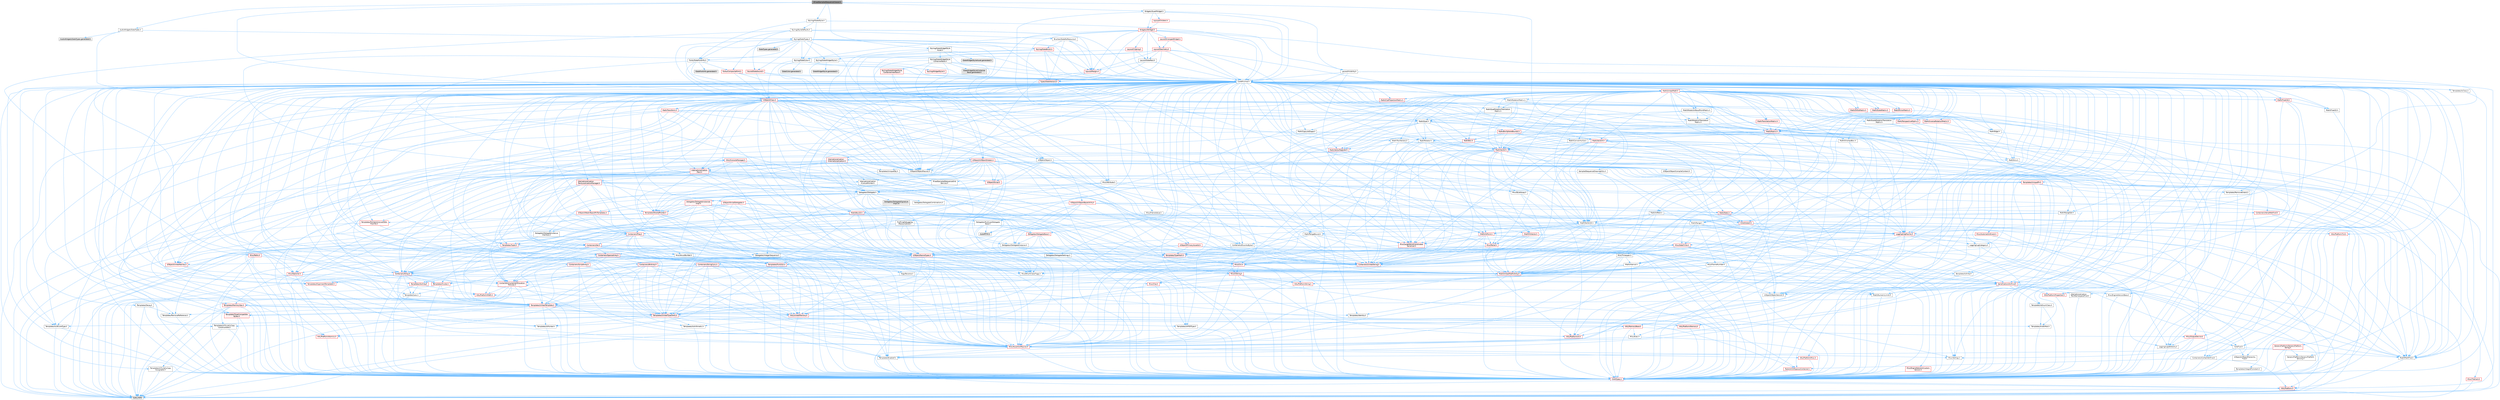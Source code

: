 digraph "SFixedSampledSequenceViewer.h"
{
 // INTERACTIVE_SVG=YES
 // LATEX_PDF_SIZE
  bgcolor="transparent";
  edge [fontname=Helvetica,fontsize=10,labelfontname=Helvetica,labelfontsize=10];
  node [fontname=Helvetica,fontsize=10,shape=box,height=0.2,width=0.4];
  Node1 [id="Node000001",label="SFixedSampledSequenceViewer.h",height=0.2,width=0.4,color="gray40", fillcolor="grey60", style="filled", fontcolor="black",tooltip=" "];
  Node1 -> Node2 [id="edge1_Node000001_Node000002",color="steelblue1",style="solid",tooltip=" "];
  Node2 [id="Node000002",label="AudioWidgetsSlateTypes.h",height=0.2,width=0.4,color="grey40", fillcolor="white", style="filled",URL="$d1/d08/AudioWidgetsSlateTypes_8h.html",tooltip=" "];
  Node2 -> Node3 [id="edge2_Node000002_Node000003",color="steelblue1",style="solid",tooltip=" "];
  Node3 [id="Node000003",label="Delegates/Delegate.h",height=0.2,width=0.4,color="grey40", fillcolor="white", style="filled",URL="$d4/d80/Delegate_8h.html",tooltip=" "];
  Node3 -> Node4 [id="edge3_Node000003_Node000004",color="steelblue1",style="solid",tooltip=" "];
  Node4 [id="Node000004",label="CoreTypes.h",height=0.2,width=0.4,color="red", fillcolor="#FFF0F0", style="filled",URL="$dc/dec/CoreTypes_8h.html",tooltip=" "];
  Node4 -> Node5 [id="edge4_Node000004_Node000005",color="steelblue1",style="solid",tooltip=" "];
  Node5 [id="Node000005",label="HAL/Platform.h",height=0.2,width=0.4,color="red", fillcolor="#FFF0F0", style="filled",URL="$d9/dd0/Platform_8h.html",tooltip=" "];
  Node5 -> Node8 [id="edge5_Node000005_Node000008",color="steelblue1",style="solid",tooltip=" "];
  Node8 [id="Node000008",label="type_traits",height=0.2,width=0.4,color="grey60", fillcolor="#E0E0E0", style="filled",tooltip=" "];
  Node3 -> Node18 [id="edge6_Node000003_Node000018",color="steelblue1",style="solid",tooltip=" "];
  Node18 [id="Node000018",label="Misc/AssertionMacros.h",height=0.2,width=0.4,color="red", fillcolor="#FFF0F0", style="filled",URL="$d0/dfa/AssertionMacros_8h.html",tooltip=" "];
  Node18 -> Node4 [id="edge7_Node000018_Node000004",color="steelblue1",style="solid",tooltip=" "];
  Node18 -> Node5 [id="edge8_Node000018_Node000005",color="steelblue1",style="solid",tooltip=" "];
  Node18 -> Node19 [id="edge9_Node000018_Node000019",color="steelblue1",style="solid",tooltip=" "];
  Node19 [id="Node000019",label="HAL/PlatformMisc.h",height=0.2,width=0.4,color="red", fillcolor="#FFF0F0", style="filled",URL="$d0/df5/PlatformMisc_8h.html",tooltip=" "];
  Node19 -> Node4 [id="edge10_Node000019_Node000004",color="steelblue1",style="solid",tooltip=" "];
  Node18 -> Node55 [id="edge11_Node000018_Node000055",color="steelblue1",style="solid",tooltip=" "];
  Node55 [id="Node000055",label="Templates/EnableIf.h",height=0.2,width=0.4,color="grey40", fillcolor="white", style="filled",URL="$d7/d60/EnableIf_8h.html",tooltip=" "];
  Node55 -> Node4 [id="edge12_Node000055_Node000004",color="steelblue1",style="solid",tooltip=" "];
  Node18 -> Node61 [id="edge13_Node000018_Node000061",color="steelblue1",style="solid",tooltip=" "];
  Node61 [id="Node000061",label="Misc/VarArgs.h",height=0.2,width=0.4,color="grey40", fillcolor="white", style="filled",URL="$d5/d6f/VarArgs_8h.html",tooltip=" "];
  Node61 -> Node4 [id="edge14_Node000061_Node000004",color="steelblue1",style="solid",tooltip=" "];
  Node3 -> Node69 [id="edge15_Node000003_Node000069",color="steelblue1",style="solid",tooltip=" "];
  Node69 [id="Node000069",label="UObject/NameTypes.h",height=0.2,width=0.4,color="red", fillcolor="#FFF0F0", style="filled",URL="$d6/d35/NameTypes_8h.html",tooltip=" "];
  Node69 -> Node4 [id="edge16_Node000069_Node000004",color="steelblue1",style="solid",tooltip=" "];
  Node69 -> Node18 [id="edge17_Node000069_Node000018",color="steelblue1",style="solid",tooltip=" "];
  Node69 -> Node70 [id="edge18_Node000069_Node000070",color="steelblue1",style="solid",tooltip=" "];
  Node70 [id="Node000070",label="HAL/UnrealMemory.h",height=0.2,width=0.4,color="red", fillcolor="#FFF0F0", style="filled",URL="$d9/d96/UnrealMemory_8h.html",tooltip=" "];
  Node70 -> Node4 [id="edge19_Node000070_Node000004",color="steelblue1",style="solid",tooltip=" "];
  Node70 -> Node74 [id="edge20_Node000070_Node000074",color="steelblue1",style="solid",tooltip=" "];
  Node74 [id="Node000074",label="HAL/MemoryBase.h",height=0.2,width=0.4,color="red", fillcolor="#FFF0F0", style="filled",URL="$d6/d9f/MemoryBase_8h.html",tooltip=" "];
  Node74 -> Node4 [id="edge21_Node000074_Node000004",color="steelblue1",style="solid",tooltip=" "];
  Node74 -> Node48 [id="edge22_Node000074_Node000048",color="steelblue1",style="solid",tooltip=" "];
  Node48 [id="Node000048",label="HAL/PlatformAtomics.h",height=0.2,width=0.4,color="red", fillcolor="#FFF0F0", style="filled",URL="$d3/d36/PlatformAtomics_8h.html",tooltip=" "];
  Node48 -> Node4 [id="edge23_Node000048_Node000004",color="steelblue1",style="solid",tooltip=" "];
  Node74 -> Node31 [id="edge24_Node000074_Node000031",color="steelblue1",style="solid",tooltip=" "];
  Node31 [id="Node000031",label="HAL/PlatformCrt.h",height=0.2,width=0.4,color="red", fillcolor="#FFF0F0", style="filled",URL="$d8/d75/PlatformCrt_8h.html",tooltip=" "];
  Node74 -> Node75 [id="edge25_Node000074_Node000075",color="steelblue1",style="solid",tooltip=" "];
  Node75 [id="Node000075",label="Misc/Exec.h",height=0.2,width=0.4,color="grey40", fillcolor="white", style="filled",URL="$de/ddb/Exec_8h.html",tooltip=" "];
  Node75 -> Node4 [id="edge26_Node000075_Node000004",color="steelblue1",style="solid",tooltip=" "];
  Node75 -> Node18 [id="edge27_Node000075_Node000018",color="steelblue1",style="solid",tooltip=" "];
  Node74 -> Node76 [id="edge28_Node000074_Node000076",color="steelblue1",style="solid",tooltip=" "];
  Node76 [id="Node000076",label="Misc/OutputDevice.h",height=0.2,width=0.4,color="red", fillcolor="#FFF0F0", style="filled",URL="$d7/d32/OutputDevice_8h.html",tooltip=" "];
  Node76 -> Node26 [id="edge29_Node000076_Node000026",color="steelblue1",style="solid",tooltip=" "];
  Node26 [id="Node000026",label="CoreFwd.h",height=0.2,width=0.4,color="grey40", fillcolor="white", style="filled",URL="$d1/d1e/CoreFwd_8h.html",tooltip=" "];
  Node26 -> Node4 [id="edge30_Node000026_Node000004",color="steelblue1",style="solid",tooltip=" "];
  Node26 -> Node27 [id="edge31_Node000026_Node000027",color="steelblue1",style="solid",tooltip=" "];
  Node27 [id="Node000027",label="Containers/ContainersFwd.h",height=0.2,width=0.4,color="grey40", fillcolor="white", style="filled",URL="$d4/d0a/ContainersFwd_8h.html",tooltip=" "];
  Node27 -> Node5 [id="edge32_Node000027_Node000005",color="steelblue1",style="solid",tooltip=" "];
  Node27 -> Node4 [id="edge33_Node000027_Node000004",color="steelblue1",style="solid",tooltip=" "];
  Node27 -> Node24 [id="edge34_Node000027_Node000024",color="steelblue1",style="solid",tooltip=" "];
  Node24 [id="Node000024",label="Traits/IsContiguousContainer.h",height=0.2,width=0.4,color="red", fillcolor="#FFF0F0", style="filled",URL="$d5/d3c/IsContiguousContainer_8h.html",tooltip=" "];
  Node24 -> Node4 [id="edge35_Node000024_Node000004",color="steelblue1",style="solid",tooltip=" "];
  Node26 -> Node28 [id="edge36_Node000026_Node000028",color="steelblue1",style="solid",tooltip=" "];
  Node28 [id="Node000028",label="Math/MathFwd.h",height=0.2,width=0.4,color="grey40", fillcolor="white", style="filled",URL="$d2/d10/MathFwd_8h.html",tooltip=" "];
  Node28 -> Node5 [id="edge37_Node000028_Node000005",color="steelblue1",style="solid",tooltip=" "];
  Node26 -> Node29 [id="edge38_Node000026_Node000029",color="steelblue1",style="solid",tooltip=" "];
  Node29 [id="Node000029",label="UObject/UObjectHierarchy\lFwd.h",height=0.2,width=0.4,color="grey40", fillcolor="white", style="filled",URL="$d3/d13/UObjectHierarchyFwd_8h.html",tooltip=" "];
  Node76 -> Node4 [id="edge39_Node000076_Node000004",color="steelblue1",style="solid",tooltip=" "];
  Node76 -> Node77 [id="edge40_Node000076_Node000077",color="steelblue1",style="solid",tooltip=" "];
  Node77 [id="Node000077",label="Logging/LogVerbosity.h",height=0.2,width=0.4,color="grey40", fillcolor="white", style="filled",URL="$d2/d8f/LogVerbosity_8h.html",tooltip=" "];
  Node77 -> Node4 [id="edge41_Node000077_Node000004",color="steelblue1",style="solid",tooltip=" "];
  Node76 -> Node61 [id="edge42_Node000076_Node000061",color="steelblue1",style="solid",tooltip=" "];
  Node70 -> Node87 [id="edge43_Node000070_Node000087",color="steelblue1",style="solid",tooltip=" "];
  Node87 [id="Node000087",label="HAL/PlatformMemory.h",height=0.2,width=0.4,color="red", fillcolor="#FFF0F0", style="filled",URL="$de/d68/PlatformMemory_8h.html",tooltip=" "];
  Node87 -> Node4 [id="edge44_Node000087_Node000004",color="steelblue1",style="solid",tooltip=" "];
  Node70 -> Node90 [id="edge45_Node000070_Node000090",color="steelblue1",style="solid",tooltip=" "];
  Node90 [id="Node000090",label="Templates/IsPointer.h",height=0.2,width=0.4,color="grey40", fillcolor="white", style="filled",URL="$d7/d05/IsPointer_8h.html",tooltip=" "];
  Node90 -> Node4 [id="edge46_Node000090_Node000004",color="steelblue1",style="solid",tooltip=" "];
  Node69 -> Node91 [id="edge47_Node000069_Node000091",color="steelblue1",style="solid",tooltip=" "];
  Node91 [id="Node000091",label="Templates/UnrealTypeTraits.h",height=0.2,width=0.4,color="red", fillcolor="#FFF0F0", style="filled",URL="$d2/d2d/UnrealTypeTraits_8h.html",tooltip=" "];
  Node91 -> Node4 [id="edge48_Node000091_Node000004",color="steelblue1",style="solid",tooltip=" "];
  Node91 -> Node90 [id="edge49_Node000091_Node000090",color="steelblue1",style="solid",tooltip=" "];
  Node91 -> Node18 [id="edge50_Node000091_Node000018",color="steelblue1",style="solid",tooltip=" "];
  Node91 -> Node83 [id="edge51_Node000091_Node000083",color="steelblue1",style="solid",tooltip=" "];
  Node83 [id="Node000083",label="Templates/AndOrNot.h",height=0.2,width=0.4,color="grey40", fillcolor="white", style="filled",URL="$db/d0a/AndOrNot_8h.html",tooltip=" "];
  Node83 -> Node4 [id="edge52_Node000083_Node000004",color="steelblue1",style="solid",tooltip=" "];
  Node91 -> Node55 [id="edge53_Node000091_Node000055",color="steelblue1",style="solid",tooltip=" "];
  Node91 -> Node92 [id="edge54_Node000091_Node000092",color="steelblue1",style="solid",tooltip=" "];
  Node92 [id="Node000092",label="Templates/IsArithmetic.h",height=0.2,width=0.4,color="grey40", fillcolor="white", style="filled",URL="$d2/d5d/IsArithmetic_8h.html",tooltip=" "];
  Node92 -> Node4 [id="edge55_Node000092_Node000004",color="steelblue1",style="solid",tooltip=" "];
  Node91 -> Node94 [id="edge56_Node000091_Node000094",color="steelblue1",style="solid",tooltip=" "];
  Node94 [id="Node000094",label="Templates/IsPODType.h",height=0.2,width=0.4,color="grey40", fillcolor="white", style="filled",URL="$d7/db1/IsPODType_8h.html",tooltip=" "];
  Node94 -> Node4 [id="edge57_Node000094_Node000004",color="steelblue1",style="solid",tooltip=" "];
  Node91 -> Node95 [id="edge58_Node000091_Node000095",color="steelblue1",style="solid",tooltip=" "];
  Node95 [id="Node000095",label="Templates/IsUECoreType.h",height=0.2,width=0.4,color="grey40", fillcolor="white", style="filled",URL="$d1/db8/IsUECoreType_8h.html",tooltip=" "];
  Node95 -> Node4 [id="edge59_Node000095_Node000004",color="steelblue1",style="solid",tooltip=" "];
  Node95 -> Node8 [id="edge60_Node000095_Node000008",color="steelblue1",style="solid",tooltip=" "];
  Node91 -> Node84 [id="edge61_Node000091_Node000084",color="steelblue1",style="solid",tooltip=" "];
  Node84 [id="Node000084",label="Templates/IsTriviallyCopy\lConstructible.h",height=0.2,width=0.4,color="grey40", fillcolor="white", style="filled",URL="$d3/d78/IsTriviallyCopyConstructible_8h.html",tooltip=" "];
  Node84 -> Node4 [id="edge62_Node000084_Node000004",color="steelblue1",style="solid",tooltip=" "];
  Node84 -> Node8 [id="edge63_Node000084_Node000008",color="steelblue1",style="solid",tooltip=" "];
  Node69 -> Node96 [id="edge64_Node000069_Node000096",color="steelblue1",style="solid",tooltip=" "];
  Node96 [id="Node000096",label="Templates/UnrealTemplate.h",height=0.2,width=0.4,color="red", fillcolor="#FFF0F0", style="filled",URL="$d4/d24/UnrealTemplate_8h.html",tooltip=" "];
  Node96 -> Node4 [id="edge65_Node000096_Node000004",color="steelblue1",style="solid",tooltip=" "];
  Node96 -> Node90 [id="edge66_Node000096_Node000090",color="steelblue1",style="solid",tooltip=" "];
  Node96 -> Node70 [id="edge67_Node000096_Node000070",color="steelblue1",style="solid",tooltip=" "];
  Node96 -> Node91 [id="edge68_Node000096_Node000091",color="steelblue1",style="solid",tooltip=" "];
  Node96 -> Node99 [id="edge69_Node000096_Node000099",color="steelblue1",style="solid",tooltip=" "];
  Node99 [id="Node000099",label="Templates/RemoveReference.h",height=0.2,width=0.4,color="grey40", fillcolor="white", style="filled",URL="$da/dbe/RemoveReference_8h.html",tooltip=" "];
  Node99 -> Node4 [id="edge70_Node000099_Node000004",color="steelblue1",style="solid",tooltip=" "];
  Node96 -> Node100 [id="edge71_Node000096_Node000100",color="steelblue1",style="solid",tooltip=" "];
  Node100 [id="Node000100",label="Templates/TypeCompatible\lBytes.h",height=0.2,width=0.4,color="red", fillcolor="#FFF0F0", style="filled",URL="$df/d0a/TypeCompatibleBytes_8h.html",tooltip=" "];
  Node100 -> Node4 [id="edge72_Node000100_Node000004",color="steelblue1",style="solid",tooltip=" "];
  Node100 -> Node8 [id="edge73_Node000100_Node000008",color="steelblue1",style="solid",tooltip=" "];
  Node96 -> Node64 [id="edge74_Node000096_Node000064",color="steelblue1",style="solid",tooltip=" "];
  Node64 [id="Node000064",label="Templates/Identity.h",height=0.2,width=0.4,color="grey40", fillcolor="white", style="filled",URL="$d0/dd5/Identity_8h.html",tooltip=" "];
  Node96 -> Node24 [id="edge75_Node000096_Node000024",color="steelblue1",style="solid",tooltip=" "];
  Node96 -> Node8 [id="edge76_Node000096_Node000008",color="steelblue1",style="solid",tooltip=" "];
  Node69 -> Node102 [id="edge77_Node000069_Node000102",color="steelblue1",style="solid",tooltip=" "];
  Node102 [id="Node000102",label="Containers/UnrealString.h",height=0.2,width=0.4,color="red", fillcolor="#FFF0F0", style="filled",URL="$d5/dba/UnrealString_8h.html",tooltip=" "];
  Node69 -> Node109 [id="edge78_Node000069_Node000109",color="steelblue1",style="solid",tooltip=" "];
  Node109 [id="Node000109",label="Containers/StringConv.h",height=0.2,width=0.4,color="red", fillcolor="#FFF0F0", style="filled",URL="$d3/ddf/StringConv_8h.html",tooltip=" "];
  Node109 -> Node4 [id="edge79_Node000109_Node000004",color="steelblue1",style="solid",tooltip=" "];
  Node109 -> Node18 [id="edge80_Node000109_Node000018",color="steelblue1",style="solid",tooltip=" "];
  Node109 -> Node110 [id="edge81_Node000109_Node000110",color="steelblue1",style="solid",tooltip=" "];
  Node110 [id="Node000110",label="Containers/ContainerAllocation\lPolicies.h",height=0.2,width=0.4,color="red", fillcolor="#FFF0F0", style="filled",URL="$d7/dff/ContainerAllocationPolicies_8h.html",tooltip=" "];
  Node110 -> Node4 [id="edge82_Node000110_Node000004",color="steelblue1",style="solid",tooltip=" "];
  Node110 -> Node110 [id="edge83_Node000110_Node000110",color="steelblue1",style="solid",tooltip=" "];
  Node110 -> Node112 [id="edge84_Node000110_Node000112",color="steelblue1",style="solid",tooltip=" "];
  Node112 [id="Node000112",label="HAL/PlatformMath.h",height=0.2,width=0.4,color="red", fillcolor="#FFF0F0", style="filled",URL="$dc/d53/PlatformMath_8h.html",tooltip=" "];
  Node112 -> Node4 [id="edge85_Node000112_Node000004",color="steelblue1",style="solid",tooltip=" "];
  Node110 -> Node70 [id="edge86_Node000110_Node000070",color="steelblue1",style="solid",tooltip=" "];
  Node110 -> Node41 [id="edge87_Node000110_Node000041",color="steelblue1",style="solid",tooltip=" "];
  Node41 [id="Node000041",label="Math/NumericLimits.h",height=0.2,width=0.4,color="grey40", fillcolor="white", style="filled",URL="$df/d1b/NumericLimits_8h.html",tooltip=" "];
  Node41 -> Node4 [id="edge88_Node000041_Node000004",color="steelblue1",style="solid",tooltip=" "];
  Node110 -> Node18 [id="edge89_Node000110_Node000018",color="steelblue1",style="solid",tooltip=" "];
  Node110 -> Node121 [id="edge90_Node000110_Node000121",color="steelblue1",style="solid",tooltip=" "];
  Node121 [id="Node000121",label="Templates/MemoryOps.h",height=0.2,width=0.4,color="red", fillcolor="#FFF0F0", style="filled",URL="$db/dea/MemoryOps_8h.html",tooltip=" "];
  Node121 -> Node4 [id="edge91_Node000121_Node000004",color="steelblue1",style="solid",tooltip=" "];
  Node121 -> Node70 [id="edge92_Node000121_Node000070",color="steelblue1",style="solid",tooltip=" "];
  Node121 -> Node85 [id="edge93_Node000121_Node000085",color="steelblue1",style="solid",tooltip=" "];
  Node85 [id="Node000085",label="Templates/IsTriviallyCopy\lAssignable.h",height=0.2,width=0.4,color="grey40", fillcolor="white", style="filled",URL="$d2/df2/IsTriviallyCopyAssignable_8h.html",tooltip=" "];
  Node85 -> Node4 [id="edge94_Node000085_Node000004",color="steelblue1",style="solid",tooltip=" "];
  Node85 -> Node8 [id="edge95_Node000085_Node000008",color="steelblue1",style="solid",tooltip=" "];
  Node121 -> Node84 [id="edge96_Node000121_Node000084",color="steelblue1",style="solid",tooltip=" "];
  Node121 -> Node91 [id="edge97_Node000121_Node000091",color="steelblue1",style="solid",tooltip=" "];
  Node121 -> Node8 [id="edge98_Node000121_Node000008",color="steelblue1",style="solid",tooltip=" "];
  Node110 -> Node100 [id="edge99_Node000110_Node000100",color="steelblue1",style="solid",tooltip=" "];
  Node110 -> Node8 [id="edge100_Node000110_Node000008",color="steelblue1",style="solid",tooltip=" "];
  Node109 -> Node122 [id="edge101_Node000109_Node000122",color="steelblue1",style="solid",tooltip=" "];
  Node122 [id="Node000122",label="Containers/Array.h",height=0.2,width=0.4,color="red", fillcolor="#FFF0F0", style="filled",URL="$df/dd0/Array_8h.html",tooltip=" "];
  Node122 -> Node4 [id="edge102_Node000122_Node000004",color="steelblue1",style="solid",tooltip=" "];
  Node122 -> Node18 [id="edge103_Node000122_Node000018",color="steelblue1",style="solid",tooltip=" "];
  Node122 -> Node70 [id="edge104_Node000122_Node000070",color="steelblue1",style="solid",tooltip=" "];
  Node122 -> Node91 [id="edge105_Node000122_Node000091",color="steelblue1",style="solid",tooltip=" "];
  Node122 -> Node96 [id="edge106_Node000122_Node000096",color="steelblue1",style="solid",tooltip=" "];
  Node122 -> Node110 [id="edge107_Node000122_Node000110",color="steelblue1",style="solid",tooltip=" "];
  Node122 -> Node129 [id="edge108_Node000122_Node000129",color="steelblue1",style="solid",tooltip=" "];
  Node129 [id="Node000129",label="Serialization/Archive.h",height=0.2,width=0.4,color="red", fillcolor="#FFF0F0", style="filled",URL="$d7/d3b/Archive_8h.html",tooltip=" "];
  Node129 -> Node26 [id="edge109_Node000129_Node000026",color="steelblue1",style="solid",tooltip=" "];
  Node129 -> Node4 [id="edge110_Node000129_Node000004",color="steelblue1",style="solid",tooltip=" "];
  Node129 -> Node130 [id="edge111_Node000129_Node000130",color="steelblue1",style="solid",tooltip=" "];
  Node130 [id="Node000130",label="HAL/PlatformProperties.h",height=0.2,width=0.4,color="red", fillcolor="#FFF0F0", style="filled",URL="$d9/db0/PlatformProperties_8h.html",tooltip=" "];
  Node130 -> Node4 [id="edge112_Node000130_Node000004",color="steelblue1",style="solid",tooltip=" "];
  Node129 -> Node133 [id="edge113_Node000129_Node000133",color="steelblue1",style="solid",tooltip=" "];
  Node133 [id="Node000133",label="Internationalization\l/TextNamespaceFwd.h",height=0.2,width=0.4,color="grey40", fillcolor="white", style="filled",URL="$d8/d97/TextNamespaceFwd_8h.html",tooltip=" "];
  Node133 -> Node4 [id="edge114_Node000133_Node000004",color="steelblue1",style="solid",tooltip=" "];
  Node129 -> Node28 [id="edge115_Node000129_Node000028",color="steelblue1",style="solid",tooltip=" "];
  Node129 -> Node18 [id="edge116_Node000129_Node000018",color="steelblue1",style="solid",tooltip=" "];
  Node129 -> Node134 [id="edge117_Node000129_Node000134",color="steelblue1",style="solid",tooltip=" "];
  Node134 [id="Node000134",label="Misc/EngineVersionBase.h",height=0.2,width=0.4,color="grey40", fillcolor="white", style="filled",URL="$d5/d2b/EngineVersionBase_8h.html",tooltip=" "];
  Node134 -> Node4 [id="edge118_Node000134_Node000004",color="steelblue1",style="solid",tooltip=" "];
  Node129 -> Node61 [id="edge119_Node000129_Node000061",color="steelblue1",style="solid",tooltip=" "];
  Node129 -> Node55 [id="edge120_Node000129_Node000055",color="steelblue1",style="solid",tooltip=" "];
  Node129 -> Node137 [id="edge121_Node000129_Node000137",color="steelblue1",style="solid",tooltip=" "];
  Node137 [id="Node000137",label="Templates/IsEnumClass.h",height=0.2,width=0.4,color="grey40", fillcolor="white", style="filled",URL="$d7/d15/IsEnumClass_8h.html",tooltip=" "];
  Node137 -> Node4 [id="edge122_Node000137_Node000004",color="steelblue1",style="solid",tooltip=" "];
  Node137 -> Node83 [id="edge123_Node000137_Node000083",color="steelblue1",style="solid",tooltip=" "];
  Node129 -> Node96 [id="edge124_Node000129_Node000096",color="steelblue1",style="solid",tooltip=" "];
  Node129 -> Node138 [id="edge125_Node000129_Node000138",color="steelblue1",style="solid",tooltip=" "];
  Node138 [id="Node000138",label="UObject/ObjectVersion.h",height=0.2,width=0.4,color="grey40", fillcolor="white", style="filled",URL="$da/d63/ObjectVersion_8h.html",tooltip=" "];
  Node138 -> Node4 [id="edge126_Node000138_Node000004",color="steelblue1",style="solid",tooltip=" "];
  Node122 -> Node155 [id="edge127_Node000122_Node000155",color="steelblue1",style="solid",tooltip=" "];
  Node155 [id="Node000155",label="Templates/Invoke.h",height=0.2,width=0.4,color="red", fillcolor="#FFF0F0", style="filled",URL="$d7/deb/Invoke_8h.html",tooltip=" "];
  Node155 -> Node4 [id="edge128_Node000155_Node000004",color="steelblue1",style="solid",tooltip=" "];
  Node155 -> Node96 [id="edge129_Node000155_Node000096",color="steelblue1",style="solid",tooltip=" "];
  Node155 -> Node8 [id="edge130_Node000155_Node000008",color="steelblue1",style="solid",tooltip=" "];
  Node122 -> Node160 [id="edge131_Node000122_Node000160",color="steelblue1",style="solid",tooltip=" "];
  Node160 [id="Node000160",label="Templates/Less.h",height=0.2,width=0.4,color="grey40", fillcolor="white", style="filled",URL="$de/dc8/Less_8h.html",tooltip=" "];
  Node160 -> Node4 [id="edge132_Node000160_Node000004",color="steelblue1",style="solid",tooltip=" "];
  Node160 -> Node96 [id="edge133_Node000160_Node000096",color="steelblue1",style="solid",tooltip=" "];
  Node122 -> Node168 [id="edge134_Node000122_Node000168",color="steelblue1",style="solid",tooltip=" "];
  Node168 [id="Node000168",label="Templates/Sorting.h",height=0.2,width=0.4,color="red", fillcolor="#FFF0F0", style="filled",URL="$d3/d9e/Sorting_8h.html",tooltip=" "];
  Node168 -> Node4 [id="edge135_Node000168_Node000004",color="steelblue1",style="solid",tooltip=" "];
  Node168 -> Node112 [id="edge136_Node000168_Node000112",color="steelblue1",style="solid",tooltip=" "];
  Node168 -> Node160 [id="edge137_Node000168_Node000160",color="steelblue1",style="solid",tooltip=" "];
  Node122 -> Node172 [id="edge138_Node000122_Node000172",color="steelblue1",style="solid",tooltip=" "];
  Node172 [id="Node000172",label="Templates/AlignmentTemplates.h",height=0.2,width=0.4,color="red", fillcolor="#FFF0F0", style="filled",URL="$dd/d32/AlignmentTemplates_8h.html",tooltip=" "];
  Node172 -> Node4 [id="edge139_Node000172_Node000004",color="steelblue1",style="solid",tooltip=" "];
  Node172 -> Node90 [id="edge140_Node000172_Node000090",color="steelblue1",style="solid",tooltip=" "];
  Node122 -> Node8 [id="edge141_Node000122_Node000008",color="steelblue1",style="solid",tooltip=" "];
  Node109 -> Node146 [id="edge142_Node000109_Node000146",color="steelblue1",style="solid",tooltip=" "];
  Node146 [id="Node000146",label="Misc/CString.h",height=0.2,width=0.4,color="red", fillcolor="#FFF0F0", style="filled",URL="$d2/d49/CString_8h.html",tooltip=" "];
  Node146 -> Node4 [id="edge143_Node000146_Node000004",color="steelblue1",style="solid",tooltip=" "];
  Node146 -> Node31 [id="edge144_Node000146_Node000031",color="steelblue1",style="solid",tooltip=" "];
  Node146 -> Node72 [id="edge145_Node000146_Node000072",color="steelblue1",style="solid",tooltip=" "];
  Node72 [id="Node000072",label="HAL/PlatformString.h",height=0.2,width=0.4,color="red", fillcolor="#FFF0F0", style="filled",URL="$db/db5/PlatformString_8h.html",tooltip=" "];
  Node72 -> Node4 [id="edge146_Node000072_Node000004",color="steelblue1",style="solid",tooltip=" "];
  Node146 -> Node18 [id="edge147_Node000146_Node000018",color="steelblue1",style="solid",tooltip=" "];
  Node146 -> Node147 [id="edge148_Node000146_Node000147",color="steelblue1",style="solid",tooltip=" "];
  Node147 [id="Node000147",label="Misc/Char.h",height=0.2,width=0.4,color="red", fillcolor="#FFF0F0", style="filled",URL="$d0/d58/Char_8h.html",tooltip=" "];
  Node147 -> Node4 [id="edge149_Node000147_Node000004",color="steelblue1",style="solid",tooltip=" "];
  Node147 -> Node8 [id="edge150_Node000147_Node000008",color="steelblue1",style="solid",tooltip=" "];
  Node146 -> Node61 [id="edge151_Node000146_Node000061",color="steelblue1",style="solid",tooltip=" "];
  Node109 -> Node173 [id="edge152_Node000109_Node000173",color="steelblue1",style="solid",tooltip=" "];
  Node173 [id="Node000173",label="Templates/IsArray.h",height=0.2,width=0.4,color="grey40", fillcolor="white", style="filled",URL="$d8/d8d/IsArray_8h.html",tooltip=" "];
  Node173 -> Node4 [id="edge153_Node000173_Node000004",color="steelblue1",style="solid",tooltip=" "];
  Node109 -> Node96 [id="edge154_Node000109_Node000096",color="steelblue1",style="solid",tooltip=" "];
  Node109 -> Node91 [id="edge155_Node000109_Node000091",color="steelblue1",style="solid",tooltip=" "];
  Node109 -> Node24 [id="edge156_Node000109_Node000024",color="steelblue1",style="solid",tooltip=" "];
  Node109 -> Node8 [id="edge157_Node000109_Node000008",color="steelblue1",style="solid",tooltip=" "];
  Node69 -> Node174 [id="edge158_Node000069_Node000174",color="steelblue1",style="solid",tooltip=" "];
  Node174 [id="Node000174",label="UObject/UnrealNames.h",height=0.2,width=0.4,color="red", fillcolor="#FFF0F0", style="filled",URL="$d8/db1/UnrealNames_8h.html",tooltip=" "];
  Node174 -> Node4 [id="edge159_Node000174_Node000004",color="steelblue1",style="solid",tooltip=" "];
  Node3 -> Node182 [id="edge160_Node000003_Node000182",color="steelblue1",style="solid",tooltip=" "];
  Node182 [id="Node000182",label="Templates/SharedPointer.h",height=0.2,width=0.4,color="red", fillcolor="#FFF0F0", style="filled",URL="$d2/d17/SharedPointer_8h.html",tooltip=" "];
  Node182 -> Node4 [id="edge161_Node000182_Node000004",color="steelblue1",style="solid",tooltip=" "];
  Node182 -> Node183 [id="edge162_Node000182_Node000183",color="steelblue1",style="solid",tooltip=" "];
  Node183 [id="Node000183",label="Templates/PointerIsConvertible\lFromTo.h",height=0.2,width=0.4,color="red", fillcolor="#FFF0F0", style="filled",URL="$d6/d65/PointerIsConvertibleFromTo_8h.html",tooltip=" "];
  Node183 -> Node4 [id="edge163_Node000183_Node000004",color="steelblue1",style="solid",tooltip=" "];
  Node183 -> Node8 [id="edge164_Node000183_Node000008",color="steelblue1",style="solid",tooltip=" "];
  Node182 -> Node18 [id="edge165_Node000182_Node000018",color="steelblue1",style="solid",tooltip=" "];
  Node182 -> Node70 [id="edge166_Node000182_Node000070",color="steelblue1",style="solid",tooltip=" "];
  Node182 -> Node122 [id="edge167_Node000182_Node000122",color="steelblue1",style="solid",tooltip=" "];
  Node182 -> Node184 [id="edge168_Node000182_Node000184",color="steelblue1",style="solid",tooltip=" "];
  Node184 [id="Node000184",label="Containers/Map.h",height=0.2,width=0.4,color="red", fillcolor="#FFF0F0", style="filled",URL="$df/d79/Map_8h.html",tooltip=" "];
  Node184 -> Node4 [id="edge169_Node000184_Node000004",color="steelblue1",style="solid",tooltip=" "];
  Node184 -> Node185 [id="edge170_Node000184_Node000185",color="steelblue1",style="solid",tooltip=" "];
  Node185 [id="Node000185",label="Algo/Reverse.h",height=0.2,width=0.4,color="grey40", fillcolor="white", style="filled",URL="$d5/d93/Reverse_8h.html",tooltip=" "];
  Node185 -> Node4 [id="edge171_Node000185_Node000004",color="steelblue1",style="solid",tooltip=" "];
  Node185 -> Node96 [id="edge172_Node000185_Node000096",color="steelblue1",style="solid",tooltip=" "];
  Node184 -> Node186 [id="edge173_Node000184_Node000186",color="steelblue1",style="solid",tooltip=" "];
  Node186 [id="Node000186",label="Containers/Set.h",height=0.2,width=0.4,color="red", fillcolor="#FFF0F0", style="filled",URL="$d4/d45/Set_8h.html",tooltip=" "];
  Node186 -> Node110 [id="edge174_Node000186_Node000110",color="steelblue1",style="solid",tooltip=" "];
  Node186 -> Node188 [id="edge175_Node000186_Node000188",color="steelblue1",style="solid",tooltip=" "];
  Node188 [id="Node000188",label="Containers/SparseArray.h",height=0.2,width=0.4,color="red", fillcolor="#FFF0F0", style="filled",URL="$d5/dbf/SparseArray_8h.html",tooltip=" "];
  Node188 -> Node4 [id="edge176_Node000188_Node000004",color="steelblue1",style="solid",tooltip=" "];
  Node188 -> Node18 [id="edge177_Node000188_Node000018",color="steelblue1",style="solid",tooltip=" "];
  Node188 -> Node70 [id="edge178_Node000188_Node000070",color="steelblue1",style="solid",tooltip=" "];
  Node188 -> Node91 [id="edge179_Node000188_Node000091",color="steelblue1",style="solid",tooltip=" "];
  Node188 -> Node96 [id="edge180_Node000188_Node000096",color="steelblue1",style="solid",tooltip=" "];
  Node188 -> Node110 [id="edge181_Node000188_Node000110",color="steelblue1",style="solid",tooltip=" "];
  Node188 -> Node160 [id="edge182_Node000188_Node000160",color="steelblue1",style="solid",tooltip=" "];
  Node188 -> Node122 [id="edge183_Node000188_Node000122",color="steelblue1",style="solid",tooltip=" "];
  Node188 -> Node171 [id="edge184_Node000188_Node000171",color="steelblue1",style="solid",tooltip=" "];
  Node171 [id="Node000171",label="Math/UnrealMathUtility.h",height=0.2,width=0.4,color="red", fillcolor="#FFF0F0", style="filled",URL="$db/db8/UnrealMathUtility_8h.html",tooltip=" "];
  Node171 -> Node4 [id="edge185_Node000171_Node000004",color="steelblue1",style="solid",tooltip=" "];
  Node171 -> Node18 [id="edge186_Node000171_Node000018",color="steelblue1",style="solid",tooltip=" "];
  Node171 -> Node112 [id="edge187_Node000171_Node000112",color="steelblue1",style="solid",tooltip=" "];
  Node171 -> Node28 [id="edge188_Node000171_Node000028",color="steelblue1",style="solid",tooltip=" "];
  Node171 -> Node64 [id="edge189_Node000171_Node000064",color="steelblue1",style="solid",tooltip=" "];
  Node188 -> Node189 [id="edge190_Node000188_Node000189",color="steelblue1",style="solid",tooltip=" "];
  Node189 [id="Node000189",label="Containers/ScriptArray.h",height=0.2,width=0.4,color="red", fillcolor="#FFF0F0", style="filled",URL="$dc/daf/ScriptArray_8h.html",tooltip=" "];
  Node189 -> Node4 [id="edge191_Node000189_Node000004",color="steelblue1",style="solid",tooltip=" "];
  Node189 -> Node18 [id="edge192_Node000189_Node000018",color="steelblue1",style="solid",tooltip=" "];
  Node189 -> Node70 [id="edge193_Node000189_Node000070",color="steelblue1",style="solid",tooltip=" "];
  Node189 -> Node110 [id="edge194_Node000189_Node000110",color="steelblue1",style="solid",tooltip=" "];
  Node189 -> Node122 [id="edge195_Node000189_Node000122",color="steelblue1",style="solid",tooltip=" "];
  Node188 -> Node190 [id="edge196_Node000188_Node000190",color="steelblue1",style="solid",tooltip=" "];
  Node190 [id="Node000190",label="Containers/BitArray.h",height=0.2,width=0.4,color="red", fillcolor="#FFF0F0", style="filled",URL="$d1/de4/BitArray_8h.html",tooltip=" "];
  Node190 -> Node110 [id="edge197_Node000190_Node000110",color="steelblue1",style="solid",tooltip=" "];
  Node190 -> Node4 [id="edge198_Node000190_Node000004",color="steelblue1",style="solid",tooltip=" "];
  Node190 -> Node48 [id="edge199_Node000190_Node000048",color="steelblue1",style="solid",tooltip=" "];
  Node190 -> Node70 [id="edge200_Node000190_Node000070",color="steelblue1",style="solid",tooltip=" "];
  Node190 -> Node171 [id="edge201_Node000190_Node000171",color="steelblue1",style="solid",tooltip=" "];
  Node190 -> Node18 [id="edge202_Node000190_Node000018",color="steelblue1",style="solid",tooltip=" "];
  Node190 -> Node43 [id="edge203_Node000190_Node000043",color="steelblue1",style="solid",tooltip=" "];
  Node43 [id="Node000043",label="Misc/EnumClassFlags.h",height=0.2,width=0.4,color="grey40", fillcolor="white", style="filled",URL="$d8/de7/EnumClassFlags_8h.html",tooltip=" "];
  Node190 -> Node129 [id="edge204_Node000190_Node000129",color="steelblue1",style="solid",tooltip=" "];
  Node190 -> Node55 [id="edge205_Node000190_Node000055",color="steelblue1",style="solid",tooltip=" "];
  Node190 -> Node155 [id="edge206_Node000190_Node000155",color="steelblue1",style="solid",tooltip=" "];
  Node190 -> Node96 [id="edge207_Node000190_Node000096",color="steelblue1",style="solid",tooltip=" "];
  Node190 -> Node91 [id="edge208_Node000190_Node000091",color="steelblue1",style="solid",tooltip=" "];
  Node188 -> Node102 [id="edge209_Node000188_Node000102",color="steelblue1",style="solid",tooltip=" "];
  Node186 -> Node27 [id="edge210_Node000186_Node000027",color="steelblue1",style="solid",tooltip=" "];
  Node186 -> Node171 [id="edge211_Node000186_Node000171",color="steelblue1",style="solid",tooltip=" "];
  Node186 -> Node18 [id="edge212_Node000186_Node000018",color="steelblue1",style="solid",tooltip=" "];
  Node186 -> Node206 [id="edge213_Node000186_Node000206",color="steelblue1",style="solid",tooltip=" "];
  Node206 [id="Node000206",label="Misc/StructBuilder.h",height=0.2,width=0.4,color="grey40", fillcolor="white", style="filled",URL="$d9/db3/StructBuilder_8h.html",tooltip=" "];
  Node206 -> Node4 [id="edge214_Node000206_Node000004",color="steelblue1",style="solid",tooltip=" "];
  Node206 -> Node171 [id="edge215_Node000206_Node000171",color="steelblue1",style="solid",tooltip=" "];
  Node206 -> Node172 [id="edge216_Node000206_Node000172",color="steelblue1",style="solid",tooltip=" "];
  Node186 -> Node207 [id="edge217_Node000186_Node000207",color="steelblue1",style="solid",tooltip=" "];
  Node207 [id="Node000207",label="Templates/Function.h",height=0.2,width=0.4,color="red", fillcolor="#FFF0F0", style="filled",URL="$df/df5/Function_8h.html",tooltip=" "];
  Node207 -> Node4 [id="edge218_Node000207_Node000004",color="steelblue1",style="solid",tooltip=" "];
  Node207 -> Node18 [id="edge219_Node000207_Node000018",color="steelblue1",style="solid",tooltip=" "];
  Node207 -> Node70 [id="edge220_Node000207_Node000070",color="steelblue1",style="solid",tooltip=" "];
  Node207 -> Node91 [id="edge221_Node000207_Node000091",color="steelblue1",style="solid",tooltip=" "];
  Node207 -> Node155 [id="edge222_Node000207_Node000155",color="steelblue1",style="solid",tooltip=" "];
  Node207 -> Node96 [id="edge223_Node000207_Node000096",color="steelblue1",style="solid",tooltip=" "];
  Node207 -> Node171 [id="edge224_Node000207_Node000171",color="steelblue1",style="solid",tooltip=" "];
  Node207 -> Node8 [id="edge225_Node000207_Node000008",color="steelblue1",style="solid",tooltip=" "];
  Node186 -> Node168 [id="edge226_Node000186_Node000168",color="steelblue1",style="solid",tooltip=" "];
  Node186 -> Node144 [id="edge227_Node000186_Node000144",color="steelblue1",style="solid",tooltip=" "];
  Node144 [id="Node000144",label="Templates/TypeHash.h",height=0.2,width=0.4,color="red", fillcolor="#FFF0F0", style="filled",URL="$d1/d62/TypeHash_8h.html",tooltip=" "];
  Node144 -> Node4 [id="edge228_Node000144_Node000004",color="steelblue1",style="solid",tooltip=" "];
  Node144 -> Node145 [id="edge229_Node000144_Node000145",color="steelblue1",style="solid",tooltip=" "];
  Node145 [id="Node000145",label="Misc/Crc.h",height=0.2,width=0.4,color="red", fillcolor="#FFF0F0", style="filled",URL="$d4/dd2/Crc_8h.html",tooltip=" "];
  Node145 -> Node4 [id="edge230_Node000145_Node000004",color="steelblue1",style="solid",tooltip=" "];
  Node145 -> Node72 [id="edge231_Node000145_Node000072",color="steelblue1",style="solid",tooltip=" "];
  Node145 -> Node18 [id="edge232_Node000145_Node000018",color="steelblue1",style="solid",tooltip=" "];
  Node145 -> Node146 [id="edge233_Node000145_Node000146",color="steelblue1",style="solid",tooltip=" "];
  Node145 -> Node147 [id="edge234_Node000145_Node000147",color="steelblue1",style="solid",tooltip=" "];
  Node145 -> Node91 [id="edge235_Node000145_Node000091",color="steelblue1",style="solid",tooltip=" "];
  Node144 -> Node8 [id="edge236_Node000144_Node000008",color="steelblue1",style="solid",tooltip=" "];
  Node186 -> Node96 [id="edge237_Node000186_Node000096",color="steelblue1",style="solid",tooltip=" "];
  Node186 -> Node8 [id="edge238_Node000186_Node000008",color="steelblue1",style="solid",tooltip=" "];
  Node184 -> Node102 [id="edge239_Node000184_Node000102",color="steelblue1",style="solid",tooltip=" "];
  Node184 -> Node18 [id="edge240_Node000184_Node000018",color="steelblue1",style="solid",tooltip=" "];
  Node184 -> Node206 [id="edge241_Node000184_Node000206",color="steelblue1",style="solid",tooltip=" "];
  Node184 -> Node207 [id="edge242_Node000184_Node000207",color="steelblue1",style="solid",tooltip=" "];
  Node184 -> Node168 [id="edge243_Node000184_Node000168",color="steelblue1",style="solid",tooltip=" "];
  Node184 -> Node210 [id="edge244_Node000184_Node000210",color="steelblue1",style="solid",tooltip=" "];
  Node210 [id="Node000210",label="Templates/Tuple.h",height=0.2,width=0.4,color="red", fillcolor="#FFF0F0", style="filled",URL="$d2/d4f/Tuple_8h.html",tooltip=" "];
  Node210 -> Node4 [id="edge245_Node000210_Node000004",color="steelblue1",style="solid",tooltip=" "];
  Node210 -> Node96 [id="edge246_Node000210_Node000096",color="steelblue1",style="solid",tooltip=" "];
  Node210 -> Node211 [id="edge247_Node000210_Node000211",color="steelblue1",style="solid",tooltip=" "];
  Node211 [id="Node000211",label="Delegates/IntegerSequence.h",height=0.2,width=0.4,color="grey40", fillcolor="white", style="filled",URL="$d2/dcc/IntegerSequence_8h.html",tooltip=" "];
  Node211 -> Node4 [id="edge248_Node000211_Node000004",color="steelblue1",style="solid",tooltip=" "];
  Node210 -> Node155 [id="edge249_Node000210_Node000155",color="steelblue1",style="solid",tooltip=" "];
  Node210 -> Node144 [id="edge250_Node000210_Node000144",color="steelblue1",style="solid",tooltip=" "];
  Node210 -> Node8 [id="edge251_Node000210_Node000008",color="steelblue1",style="solid",tooltip=" "];
  Node184 -> Node96 [id="edge252_Node000184_Node000096",color="steelblue1",style="solid",tooltip=" "];
  Node184 -> Node91 [id="edge253_Node000184_Node000091",color="steelblue1",style="solid",tooltip=" "];
  Node184 -> Node8 [id="edge254_Node000184_Node000008",color="steelblue1",style="solid",tooltip=" "];
  Node182 -> Node213 [id="edge255_Node000182_Node000213",color="steelblue1",style="solid",tooltip=" "];
  Node213 [id="Node000213",label="CoreGlobals.h",height=0.2,width=0.4,color="red", fillcolor="#FFF0F0", style="filled",URL="$d5/d8c/CoreGlobals_8h.html",tooltip=" "];
  Node213 -> Node102 [id="edge256_Node000213_Node000102",color="steelblue1",style="solid",tooltip=" "];
  Node213 -> Node4 [id="edge257_Node000213_Node000004",color="steelblue1",style="solid",tooltip=" "];
  Node213 -> Node214 [id="edge258_Node000213_Node000214",color="steelblue1",style="solid",tooltip=" "];
  Node214 [id="Node000214",label="HAL/PlatformTLS.h",height=0.2,width=0.4,color="red", fillcolor="#FFF0F0", style="filled",URL="$d0/def/PlatformTLS_8h.html",tooltip=" "];
  Node214 -> Node4 [id="edge259_Node000214_Node000004",color="steelblue1",style="solid",tooltip=" "];
  Node213 -> Node217 [id="edge260_Node000213_Node000217",color="steelblue1",style="solid",tooltip=" "];
  Node217 [id="Node000217",label="Logging/LogMacros.h",height=0.2,width=0.4,color="red", fillcolor="#FFF0F0", style="filled",URL="$d0/d16/LogMacros_8h.html",tooltip=" "];
  Node217 -> Node102 [id="edge261_Node000217_Node000102",color="steelblue1",style="solid",tooltip=" "];
  Node217 -> Node4 [id="edge262_Node000217_Node000004",color="steelblue1",style="solid",tooltip=" "];
  Node217 -> Node218 [id="edge263_Node000217_Node000218",color="steelblue1",style="solid",tooltip=" "];
  Node218 [id="Node000218",label="Logging/LogCategory.h",height=0.2,width=0.4,color="grey40", fillcolor="white", style="filled",URL="$d9/d36/LogCategory_8h.html",tooltip=" "];
  Node218 -> Node4 [id="edge264_Node000218_Node000004",color="steelblue1",style="solid",tooltip=" "];
  Node218 -> Node77 [id="edge265_Node000218_Node000077",color="steelblue1",style="solid",tooltip=" "];
  Node218 -> Node69 [id="edge266_Node000218_Node000069",color="steelblue1",style="solid",tooltip=" "];
  Node217 -> Node77 [id="edge267_Node000217_Node000077",color="steelblue1",style="solid",tooltip=" "];
  Node217 -> Node18 [id="edge268_Node000217_Node000018",color="steelblue1",style="solid",tooltip=" "];
  Node217 -> Node61 [id="edge269_Node000217_Node000061",color="steelblue1",style="solid",tooltip=" "];
  Node217 -> Node55 [id="edge270_Node000217_Node000055",color="steelblue1",style="solid",tooltip=" "];
  Node217 -> Node8 [id="edge271_Node000217_Node000008",color="steelblue1",style="solid",tooltip=" "];
  Node213 -> Node43 [id="edge272_Node000213_Node000043",color="steelblue1",style="solid",tooltip=" "];
  Node213 -> Node76 [id="edge273_Node000213_Node000076",color="steelblue1",style="solid",tooltip=" "];
  Node213 -> Node69 [id="edge274_Node000213_Node000069",color="steelblue1",style="solid",tooltip=" "];
  Node3 -> Node225 [id="edge275_Node000003_Node000225",color="steelblue1",style="solid",tooltip=" "];
  Node225 [id="Node000225",label="UObject/WeakObjectPtrTemplates.h",height=0.2,width=0.4,color="red", fillcolor="#FFF0F0", style="filled",URL="$d8/d3b/WeakObjectPtrTemplates_8h.html",tooltip=" "];
  Node225 -> Node4 [id="edge276_Node000225_Node000004",color="steelblue1",style="solid",tooltip=" "];
  Node225 -> Node184 [id="edge277_Node000225_Node000184",color="steelblue1",style="solid",tooltip=" "];
  Node225 -> Node8 [id="edge278_Node000225_Node000008",color="steelblue1",style="solid",tooltip=" "];
  Node3 -> Node228 [id="edge279_Node000003_Node000228",color="steelblue1",style="solid",tooltip=" "];
  Node228 [id="Node000228",label="Delegates/MulticastDelegate\lBase.h",height=0.2,width=0.4,color="grey40", fillcolor="white", style="filled",URL="$db/d16/MulticastDelegateBase_8h.html",tooltip=" "];
  Node228 -> Node223 [id="edge280_Node000228_Node000223",color="steelblue1",style="solid",tooltip=" "];
  Node223 [id="Node000223",label="AutoRTFM.h",height=0.2,width=0.4,color="grey60", fillcolor="#E0E0E0", style="filled",tooltip=" "];
  Node228 -> Node4 [id="edge281_Node000228_Node000004",color="steelblue1",style="solid",tooltip=" "];
  Node228 -> Node110 [id="edge282_Node000228_Node000110",color="steelblue1",style="solid",tooltip=" "];
  Node228 -> Node122 [id="edge283_Node000228_Node000122",color="steelblue1",style="solid",tooltip=" "];
  Node228 -> Node171 [id="edge284_Node000228_Node000171",color="steelblue1",style="solid",tooltip=" "];
  Node228 -> Node229 [id="edge285_Node000228_Node000229",color="steelblue1",style="solid",tooltip=" "];
  Node229 [id="Node000229",label="Delegates/IDelegateInstance.h",height=0.2,width=0.4,color="grey40", fillcolor="white", style="filled",URL="$d2/d10/IDelegateInstance_8h.html",tooltip=" "];
  Node229 -> Node4 [id="edge286_Node000229_Node000004",color="steelblue1",style="solid",tooltip=" "];
  Node229 -> Node144 [id="edge287_Node000229_Node000144",color="steelblue1",style="solid",tooltip=" "];
  Node229 -> Node69 [id="edge288_Node000229_Node000069",color="steelblue1",style="solid",tooltip=" "];
  Node229 -> Node230 [id="edge289_Node000229_Node000230",color="steelblue1",style="solid",tooltip=" "];
  Node230 [id="Node000230",label="Delegates/DelegateSettings.h",height=0.2,width=0.4,color="grey40", fillcolor="white", style="filled",URL="$d0/d97/DelegateSettings_8h.html",tooltip=" "];
  Node230 -> Node4 [id="edge290_Node000230_Node000004",color="steelblue1",style="solid",tooltip=" "];
  Node228 -> Node231 [id="edge291_Node000228_Node000231",color="steelblue1",style="solid",tooltip=" "];
  Node231 [id="Node000231",label="Delegates/DelegateBase.h",height=0.2,width=0.4,color="red", fillcolor="#FFF0F0", style="filled",URL="$da/d67/DelegateBase_8h.html",tooltip=" "];
  Node231 -> Node4 [id="edge292_Node000231_Node000004",color="steelblue1",style="solid",tooltip=" "];
  Node231 -> Node110 [id="edge293_Node000231_Node000110",color="steelblue1",style="solid",tooltip=" "];
  Node231 -> Node171 [id="edge294_Node000231_Node000171",color="steelblue1",style="solid",tooltip=" "];
  Node231 -> Node69 [id="edge295_Node000231_Node000069",color="steelblue1",style="solid",tooltip=" "];
  Node231 -> Node230 [id="edge296_Node000231_Node000230",color="steelblue1",style="solid",tooltip=" "];
  Node231 -> Node229 [id="edge297_Node000231_Node000229",color="steelblue1",style="solid",tooltip=" "];
  Node3 -> Node211 [id="edge298_Node000003_Node000211",color="steelblue1",style="solid",tooltip=" "];
  Node3 -> Node223 [id="edge299_Node000003_Node000223",color="steelblue1",style="solid",tooltip=" "];
  Node3 -> Node239 [id="edge300_Node000003_Node000239",color="steelblue1",style="solid",tooltip=" "];
  Node239 [id="Node000239",label="Delegates/DelegateInstance\lInterface.h",height=0.2,width=0.4,color="grey40", fillcolor="white", style="filled",URL="$de/d82/DelegateInstanceInterface_8h.html",tooltip=" "];
  Node239 -> Node18 [id="edge301_Node000239_Node000018",color="steelblue1",style="solid",tooltip=" "];
  Node239 -> Node100 [id="edge302_Node000239_Node000100",color="steelblue1",style="solid",tooltip=" "];
  Node239 -> Node210 [id="edge303_Node000239_Node000210",color="steelblue1",style="solid",tooltip=" "];
  Node3 -> Node240 [id="edge304_Node000003_Node000240",color="steelblue1",style="solid",tooltip=" "];
  Node240 [id="Node000240",label="Delegates/DelegateInstances\lImpl.h",height=0.2,width=0.4,color="red", fillcolor="#FFF0F0", style="filled",URL="$d5/dc6/DelegateInstancesImpl_8h.html",tooltip=" "];
  Node240 -> Node4 [id="edge305_Node000240_Node000004",color="steelblue1",style="solid",tooltip=" "];
  Node240 -> Node239 [id="edge306_Node000240_Node000239",color="steelblue1",style="solid",tooltip=" "];
  Node240 -> Node229 [id="edge307_Node000240_Node000229",color="steelblue1",style="solid",tooltip=" "];
  Node240 -> Node231 [id="edge308_Node000240_Node000231",color="steelblue1",style="solid",tooltip=" "];
  Node240 -> Node18 [id="edge309_Node000240_Node000018",color="steelblue1",style="solid",tooltip=" "];
  Node240 -> Node99 [id="edge310_Node000240_Node000099",color="steelblue1",style="solid",tooltip=" "];
  Node240 -> Node182 [id="edge311_Node000240_Node000182",color="steelblue1",style="solid",tooltip=" "];
  Node240 -> Node210 [id="edge312_Node000240_Node000210",color="steelblue1",style="solid",tooltip=" "];
  Node240 -> Node91 [id="edge313_Node000240_Node000091",color="steelblue1",style="solid",tooltip=" "];
  Node240 -> Node69 [id="edge314_Node000240_Node000069",color="steelblue1",style="solid",tooltip=" "];
  Node240 -> Node225 [id="edge315_Node000240_Node000225",color="steelblue1",style="solid",tooltip=" "];
  Node3 -> Node241 [id="edge316_Node000003_Node000241",color="steelblue1",style="solid",tooltip=" "];
  Node241 [id="Node000241",label="Delegates/DelegateSignature\lImpl.inl",height=0.2,width=0.4,color="grey60", fillcolor="#E0E0E0", style="filled",tooltip=" "];
  Node3 -> Node242 [id="edge317_Node000003_Node000242",color="steelblue1",style="solid",tooltip=" "];
  Node242 [id="Node000242",label="Delegates/DelegateCombinations.h",height=0.2,width=0.4,color="grey40", fillcolor="white", style="filled",URL="$d3/d23/DelegateCombinations_8h.html",tooltip=" "];
  Node2 -> Node243 [id="edge318_Node000002_Node000243",color="steelblue1",style="solid",tooltip=" "];
  Node243 [id="Node000243",label="Styling/SlateTypes.h",height=0.2,width=0.4,color="grey40", fillcolor="white", style="filled",URL="$d2/d6f/SlateTypes_8h.html",tooltip=" "];
  Node243 -> Node244 [id="edge319_Node000243_Node000244",color="steelblue1",style="solid",tooltip=" "];
  Node244 [id="Node000244",label="CoreMinimal.h",height=0.2,width=0.4,color="grey40", fillcolor="white", style="filled",URL="$d7/d67/CoreMinimal_8h.html",tooltip=" "];
  Node244 -> Node4 [id="edge320_Node000244_Node000004",color="steelblue1",style="solid",tooltip=" "];
  Node244 -> Node26 [id="edge321_Node000244_Node000026",color="steelblue1",style="solid",tooltip=" "];
  Node244 -> Node29 [id="edge322_Node000244_Node000029",color="steelblue1",style="solid",tooltip=" "];
  Node244 -> Node27 [id="edge323_Node000244_Node000027",color="steelblue1",style="solid",tooltip=" "];
  Node244 -> Node61 [id="edge324_Node000244_Node000061",color="steelblue1",style="solid",tooltip=" "];
  Node244 -> Node77 [id="edge325_Node000244_Node000077",color="steelblue1",style="solid",tooltip=" "];
  Node244 -> Node76 [id="edge326_Node000244_Node000076",color="steelblue1",style="solid",tooltip=" "];
  Node244 -> Node31 [id="edge327_Node000244_Node000031",color="steelblue1",style="solid",tooltip=" "];
  Node244 -> Node19 [id="edge328_Node000244_Node000019",color="steelblue1",style="solid",tooltip=" "];
  Node244 -> Node18 [id="edge329_Node000244_Node000018",color="steelblue1",style="solid",tooltip=" "];
  Node244 -> Node90 [id="edge330_Node000244_Node000090",color="steelblue1",style="solid",tooltip=" "];
  Node244 -> Node87 [id="edge331_Node000244_Node000087",color="steelblue1",style="solid",tooltip=" "];
  Node244 -> Node48 [id="edge332_Node000244_Node000048",color="steelblue1",style="solid",tooltip=" "];
  Node244 -> Node75 [id="edge333_Node000244_Node000075",color="steelblue1",style="solid",tooltip=" "];
  Node244 -> Node74 [id="edge334_Node000244_Node000074",color="steelblue1",style="solid",tooltip=" "];
  Node244 -> Node70 [id="edge335_Node000244_Node000070",color="steelblue1",style="solid",tooltip=" "];
  Node244 -> Node92 [id="edge336_Node000244_Node000092",color="steelblue1",style="solid",tooltip=" "];
  Node244 -> Node83 [id="edge337_Node000244_Node000083",color="steelblue1",style="solid",tooltip=" "];
  Node244 -> Node94 [id="edge338_Node000244_Node000094",color="steelblue1",style="solid",tooltip=" "];
  Node244 -> Node95 [id="edge339_Node000244_Node000095",color="steelblue1",style="solid",tooltip=" "];
  Node244 -> Node84 [id="edge340_Node000244_Node000084",color="steelblue1",style="solid",tooltip=" "];
  Node244 -> Node91 [id="edge341_Node000244_Node000091",color="steelblue1",style="solid",tooltip=" "];
  Node244 -> Node55 [id="edge342_Node000244_Node000055",color="steelblue1",style="solid",tooltip=" "];
  Node244 -> Node99 [id="edge343_Node000244_Node000099",color="steelblue1",style="solid",tooltip=" "];
  Node244 -> Node245 [id="edge344_Node000244_Node000245",color="steelblue1",style="solid",tooltip=" "];
  Node245 [id="Node000245",label="Templates/IntegralConstant.h",height=0.2,width=0.4,color="grey40", fillcolor="white", style="filled",URL="$db/d1b/IntegralConstant_8h.html",tooltip=" "];
  Node245 -> Node4 [id="edge345_Node000245_Node000004",color="steelblue1",style="solid",tooltip=" "];
  Node244 -> Node246 [id="edge346_Node000244_Node000246",color="steelblue1",style="solid",tooltip=" "];
  Node246 [id="Node000246",label="Templates/IsClass.h",height=0.2,width=0.4,color="grey40", fillcolor="white", style="filled",URL="$db/dcb/IsClass_8h.html",tooltip=" "];
  Node246 -> Node4 [id="edge347_Node000246_Node000004",color="steelblue1",style="solid",tooltip=" "];
  Node244 -> Node100 [id="edge348_Node000244_Node000100",color="steelblue1",style="solid",tooltip=" "];
  Node244 -> Node24 [id="edge349_Node000244_Node000024",color="steelblue1",style="solid",tooltip=" "];
  Node244 -> Node96 [id="edge350_Node000244_Node000096",color="steelblue1",style="solid",tooltip=" "];
  Node244 -> Node41 [id="edge351_Node000244_Node000041",color="steelblue1",style="solid",tooltip=" "];
  Node244 -> Node112 [id="edge352_Node000244_Node000112",color="steelblue1",style="solid",tooltip=" "];
  Node244 -> Node85 [id="edge353_Node000244_Node000085",color="steelblue1",style="solid",tooltip=" "];
  Node244 -> Node121 [id="edge354_Node000244_Node000121",color="steelblue1",style="solid",tooltip=" "];
  Node244 -> Node110 [id="edge355_Node000244_Node000110",color="steelblue1",style="solid",tooltip=" "];
  Node244 -> Node137 [id="edge356_Node000244_Node000137",color="steelblue1",style="solid",tooltip=" "];
  Node244 -> Node130 [id="edge357_Node000244_Node000130",color="steelblue1",style="solid",tooltip=" "];
  Node244 -> Node134 [id="edge358_Node000244_Node000134",color="steelblue1",style="solid",tooltip=" "];
  Node244 -> Node133 [id="edge359_Node000244_Node000133",color="steelblue1",style="solid",tooltip=" "];
  Node244 -> Node129 [id="edge360_Node000244_Node000129",color="steelblue1",style="solid",tooltip=" "];
  Node244 -> Node160 [id="edge361_Node000244_Node000160",color="steelblue1",style="solid",tooltip=" "];
  Node244 -> Node168 [id="edge362_Node000244_Node000168",color="steelblue1",style="solid",tooltip=" "];
  Node244 -> Node147 [id="edge363_Node000244_Node000147",color="steelblue1",style="solid",tooltip=" "];
  Node244 -> Node247 [id="edge364_Node000244_Node000247",color="steelblue1",style="solid",tooltip=" "];
  Node247 [id="Node000247",label="GenericPlatform/GenericPlatform\lStricmp.h",height=0.2,width=0.4,color="grey40", fillcolor="white", style="filled",URL="$d2/d86/GenericPlatformStricmp_8h.html",tooltip=" "];
  Node247 -> Node4 [id="edge365_Node000247_Node000004",color="steelblue1",style="solid",tooltip=" "];
  Node244 -> Node248 [id="edge366_Node000244_Node000248",color="steelblue1",style="solid",tooltip=" "];
  Node248 [id="Node000248",label="GenericPlatform/GenericPlatform\lString.h",height=0.2,width=0.4,color="red", fillcolor="#FFF0F0", style="filled",URL="$dd/d20/GenericPlatformString_8h.html",tooltip=" "];
  Node248 -> Node4 [id="edge367_Node000248_Node000004",color="steelblue1",style="solid",tooltip=" "];
  Node248 -> Node247 [id="edge368_Node000248_Node000247",color="steelblue1",style="solid",tooltip=" "];
  Node248 -> Node55 [id="edge369_Node000248_Node000055",color="steelblue1",style="solid",tooltip=" "];
  Node248 -> Node8 [id="edge370_Node000248_Node000008",color="steelblue1",style="solid",tooltip=" "];
  Node244 -> Node72 [id="edge371_Node000244_Node000072",color="steelblue1",style="solid",tooltip=" "];
  Node244 -> Node146 [id="edge372_Node000244_Node000146",color="steelblue1",style="solid",tooltip=" "];
  Node244 -> Node145 [id="edge373_Node000244_Node000145",color="steelblue1",style="solid",tooltip=" "];
  Node244 -> Node171 [id="edge374_Node000244_Node000171",color="steelblue1",style="solid",tooltip=" "];
  Node244 -> Node102 [id="edge375_Node000244_Node000102",color="steelblue1",style="solid",tooltip=" "];
  Node244 -> Node122 [id="edge376_Node000244_Node000122",color="steelblue1",style="solid",tooltip=" "];
  Node244 -> Node249 [id="edge377_Node000244_Node000249",color="steelblue1",style="solid",tooltip=" "];
  Node249 [id="Node000249",label="Misc/FrameNumber.h",height=0.2,width=0.4,color="grey40", fillcolor="white", style="filled",URL="$dd/dbd/FrameNumber_8h.html",tooltip=" "];
  Node249 -> Node4 [id="edge378_Node000249_Node000004",color="steelblue1",style="solid",tooltip=" "];
  Node249 -> Node41 [id="edge379_Node000249_Node000041",color="steelblue1",style="solid",tooltip=" "];
  Node249 -> Node171 [id="edge380_Node000249_Node000171",color="steelblue1",style="solid",tooltip=" "];
  Node249 -> Node55 [id="edge381_Node000249_Node000055",color="steelblue1",style="solid",tooltip=" "];
  Node249 -> Node91 [id="edge382_Node000249_Node000091",color="steelblue1",style="solid",tooltip=" "];
  Node244 -> Node250 [id="edge383_Node000244_Node000250",color="steelblue1",style="solid",tooltip=" "];
  Node250 [id="Node000250",label="Misc/Timespan.h",height=0.2,width=0.4,color="grey40", fillcolor="white", style="filled",URL="$da/dd9/Timespan_8h.html",tooltip=" "];
  Node250 -> Node4 [id="edge384_Node000250_Node000004",color="steelblue1",style="solid",tooltip=" "];
  Node250 -> Node251 [id="edge385_Node000250_Node000251",color="steelblue1",style="solid",tooltip=" "];
  Node251 [id="Node000251",label="Math/Interval.h",height=0.2,width=0.4,color="grey40", fillcolor="white", style="filled",URL="$d1/d55/Interval_8h.html",tooltip=" "];
  Node251 -> Node4 [id="edge386_Node000251_Node000004",color="steelblue1",style="solid",tooltip=" "];
  Node251 -> Node92 [id="edge387_Node000251_Node000092",color="steelblue1",style="solid",tooltip=" "];
  Node251 -> Node91 [id="edge388_Node000251_Node000091",color="steelblue1",style="solid",tooltip=" "];
  Node251 -> Node41 [id="edge389_Node000251_Node000041",color="steelblue1",style="solid",tooltip=" "];
  Node251 -> Node171 [id="edge390_Node000251_Node000171",color="steelblue1",style="solid",tooltip=" "];
  Node250 -> Node171 [id="edge391_Node000250_Node000171",color="steelblue1",style="solid",tooltip=" "];
  Node250 -> Node18 [id="edge392_Node000250_Node000018",color="steelblue1",style="solid",tooltip=" "];
  Node244 -> Node109 [id="edge393_Node000244_Node000109",color="steelblue1",style="solid",tooltip=" "];
  Node244 -> Node174 [id="edge394_Node000244_Node000174",color="steelblue1",style="solid",tooltip=" "];
  Node244 -> Node69 [id="edge395_Node000244_Node000069",color="steelblue1",style="solid",tooltip=" "];
  Node244 -> Node252 [id="edge396_Node000244_Node000252",color="steelblue1",style="solid",tooltip=" "];
  Node252 [id="Node000252",label="Misc/Parse.h",height=0.2,width=0.4,color="red", fillcolor="#FFF0F0", style="filled",URL="$dc/d71/Parse_8h.html",tooltip=" "];
  Node252 -> Node102 [id="edge397_Node000252_Node000102",color="steelblue1",style="solid",tooltip=" "];
  Node252 -> Node4 [id="edge398_Node000252_Node000004",color="steelblue1",style="solid",tooltip=" "];
  Node252 -> Node31 [id="edge399_Node000252_Node000031",color="steelblue1",style="solid",tooltip=" "];
  Node252 -> Node43 [id="edge400_Node000252_Node000043",color="steelblue1",style="solid",tooltip=" "];
  Node252 -> Node207 [id="edge401_Node000252_Node000207",color="steelblue1",style="solid",tooltip=" "];
  Node244 -> Node172 [id="edge402_Node000244_Node000172",color="steelblue1",style="solid",tooltip=" "];
  Node244 -> Node206 [id="edge403_Node000244_Node000206",color="steelblue1",style="solid",tooltip=" "];
  Node244 -> Node114 [id="edge404_Node000244_Node000114",color="steelblue1",style="solid",tooltip=" "];
  Node114 [id="Node000114",label="Templates/Decay.h",height=0.2,width=0.4,color="grey40", fillcolor="white", style="filled",URL="$dd/d0f/Decay_8h.html",tooltip=" "];
  Node114 -> Node4 [id="edge405_Node000114_Node000004",color="steelblue1",style="solid",tooltip=" "];
  Node114 -> Node99 [id="edge406_Node000114_Node000099",color="steelblue1",style="solid",tooltip=" "];
  Node114 -> Node8 [id="edge407_Node000114_Node000008",color="steelblue1",style="solid",tooltip=" "];
  Node244 -> Node183 [id="edge408_Node000244_Node000183",color="steelblue1",style="solid",tooltip=" "];
  Node244 -> Node155 [id="edge409_Node000244_Node000155",color="steelblue1",style="solid",tooltip=" "];
  Node244 -> Node207 [id="edge410_Node000244_Node000207",color="steelblue1",style="solid",tooltip=" "];
  Node244 -> Node144 [id="edge411_Node000244_Node000144",color="steelblue1",style="solid",tooltip=" "];
  Node244 -> Node189 [id="edge412_Node000244_Node000189",color="steelblue1",style="solid",tooltip=" "];
  Node244 -> Node190 [id="edge413_Node000244_Node000190",color="steelblue1",style="solid",tooltip=" "];
  Node244 -> Node188 [id="edge414_Node000244_Node000188",color="steelblue1",style="solid",tooltip=" "];
  Node244 -> Node186 [id="edge415_Node000244_Node000186",color="steelblue1",style="solid",tooltip=" "];
  Node244 -> Node185 [id="edge416_Node000244_Node000185",color="steelblue1",style="solid",tooltip=" "];
  Node244 -> Node184 [id="edge417_Node000244_Node000184",color="steelblue1",style="solid",tooltip=" "];
  Node244 -> Node253 [id="edge418_Node000244_Node000253",color="steelblue1",style="solid",tooltip=" "];
  Node253 [id="Node000253",label="Math/IntPoint.h",height=0.2,width=0.4,color="red", fillcolor="#FFF0F0", style="filled",URL="$d3/df7/IntPoint_8h.html",tooltip=" "];
  Node253 -> Node4 [id="edge419_Node000253_Node000004",color="steelblue1",style="solid",tooltip=" "];
  Node253 -> Node18 [id="edge420_Node000253_Node000018",color="steelblue1",style="solid",tooltip=" "];
  Node253 -> Node252 [id="edge421_Node000253_Node000252",color="steelblue1",style="solid",tooltip=" "];
  Node253 -> Node28 [id="edge422_Node000253_Node000028",color="steelblue1",style="solid",tooltip=" "];
  Node253 -> Node171 [id="edge423_Node000253_Node000171",color="steelblue1",style="solid",tooltip=" "];
  Node253 -> Node102 [id="edge424_Node000253_Node000102",color="steelblue1",style="solid",tooltip=" "];
  Node253 -> Node144 [id="edge425_Node000253_Node000144",color="steelblue1",style="solid",tooltip=" "];
  Node253 -> Node254 [id="edge426_Node000253_Node000254",color="steelblue1",style="solid",tooltip=" "];
  Node254 [id="Node000254",label="Misc/LargeWorldCoordinates\lSerializer.h",height=0.2,width=0.4,color="red", fillcolor="#FFF0F0", style="filled",URL="$d7/df9/LargeWorldCoordinatesSerializer_8h.html",tooltip=" "];
  Node254 -> Node69 [id="edge427_Node000254_Node000069",color="steelblue1",style="solid",tooltip=" "];
  Node254 -> Node138 [id="edge428_Node000254_Node000138",color="steelblue1",style="solid",tooltip=" "];
  Node244 -> Node255 [id="edge429_Node000244_Node000255",color="steelblue1",style="solid",tooltip=" "];
  Node255 [id="Node000255",label="Math/IntVector.h",height=0.2,width=0.4,color="red", fillcolor="#FFF0F0", style="filled",URL="$d7/d44/IntVector_8h.html",tooltip=" "];
  Node255 -> Node4 [id="edge430_Node000255_Node000004",color="steelblue1",style="solid",tooltip=" "];
  Node255 -> Node145 [id="edge431_Node000255_Node000145",color="steelblue1",style="solid",tooltip=" "];
  Node255 -> Node252 [id="edge432_Node000255_Node000252",color="steelblue1",style="solid",tooltip=" "];
  Node255 -> Node28 [id="edge433_Node000255_Node000028",color="steelblue1",style="solid",tooltip=" "];
  Node255 -> Node171 [id="edge434_Node000255_Node000171",color="steelblue1",style="solid",tooltip=" "];
  Node255 -> Node102 [id="edge435_Node000255_Node000102",color="steelblue1",style="solid",tooltip=" "];
  Node255 -> Node254 [id="edge436_Node000255_Node000254",color="steelblue1",style="solid",tooltip=" "];
  Node244 -> Node218 [id="edge437_Node000244_Node000218",color="steelblue1",style="solid",tooltip=" "];
  Node244 -> Node217 [id="edge438_Node000244_Node000217",color="steelblue1",style="solid",tooltip=" "];
  Node244 -> Node256 [id="edge439_Node000244_Node000256",color="steelblue1",style="solid",tooltip=" "];
  Node256 [id="Node000256",label="Math/Vector2D.h",height=0.2,width=0.4,color="grey40", fillcolor="white", style="filled",URL="$d3/db0/Vector2D_8h.html",tooltip=" "];
  Node256 -> Node4 [id="edge440_Node000256_Node000004",color="steelblue1",style="solid",tooltip=" "];
  Node256 -> Node28 [id="edge441_Node000256_Node000028",color="steelblue1",style="solid",tooltip=" "];
  Node256 -> Node18 [id="edge442_Node000256_Node000018",color="steelblue1",style="solid",tooltip=" "];
  Node256 -> Node145 [id="edge443_Node000256_Node000145",color="steelblue1",style="solid",tooltip=" "];
  Node256 -> Node171 [id="edge444_Node000256_Node000171",color="steelblue1",style="solid",tooltip=" "];
  Node256 -> Node102 [id="edge445_Node000256_Node000102",color="steelblue1",style="solid",tooltip=" "];
  Node256 -> Node252 [id="edge446_Node000256_Node000252",color="steelblue1",style="solid",tooltip=" "];
  Node256 -> Node254 [id="edge447_Node000256_Node000254",color="steelblue1",style="solid",tooltip=" "];
  Node256 -> Node257 [id="edge448_Node000256_Node000257",color="steelblue1",style="solid",tooltip=" "];
  Node257 [id="Node000257",label="Misc/EngineNetworkCustom\lVersion.h",height=0.2,width=0.4,color="red", fillcolor="#FFF0F0", style="filled",URL="$da/da3/EngineNetworkCustomVersion_8h.html",tooltip=" "];
  Node257 -> Node4 [id="edge449_Node000257_Node000004",color="steelblue1",style="solid",tooltip=" "];
  Node256 -> Node253 [id="edge450_Node000256_Node000253",color="steelblue1",style="solid",tooltip=" "];
  Node256 -> Node217 [id="edge451_Node000256_Node000217",color="steelblue1",style="solid",tooltip=" "];
  Node256 -> Node8 [id="edge452_Node000256_Node000008",color="steelblue1",style="solid",tooltip=" "];
  Node244 -> Node260 [id="edge453_Node000244_Node000260",color="steelblue1",style="solid",tooltip=" "];
  Node260 [id="Node000260",label="Math/IntRect.h",height=0.2,width=0.4,color="grey40", fillcolor="white", style="filled",URL="$d7/d53/IntRect_8h.html",tooltip=" "];
  Node260 -> Node4 [id="edge454_Node000260_Node000004",color="steelblue1",style="solid",tooltip=" "];
  Node260 -> Node28 [id="edge455_Node000260_Node000028",color="steelblue1",style="solid",tooltip=" "];
  Node260 -> Node171 [id="edge456_Node000260_Node000171",color="steelblue1",style="solid",tooltip=" "];
  Node260 -> Node102 [id="edge457_Node000260_Node000102",color="steelblue1",style="solid",tooltip=" "];
  Node260 -> Node253 [id="edge458_Node000260_Node000253",color="steelblue1",style="solid",tooltip=" "];
  Node260 -> Node256 [id="edge459_Node000260_Node000256",color="steelblue1",style="solid",tooltip=" "];
  Node244 -> Node261 [id="edge460_Node000244_Node000261",color="steelblue1",style="solid",tooltip=" "];
  Node261 [id="Node000261",label="Misc/ByteSwap.h",height=0.2,width=0.4,color="grey40", fillcolor="white", style="filled",URL="$dc/dd7/ByteSwap_8h.html",tooltip=" "];
  Node261 -> Node4 [id="edge461_Node000261_Node000004",color="steelblue1",style="solid",tooltip=" "];
  Node261 -> Node31 [id="edge462_Node000261_Node000031",color="steelblue1",style="solid",tooltip=" "];
  Node244 -> Node143 [id="edge463_Node000244_Node000143",color="steelblue1",style="solid",tooltip=" "];
  Node143 [id="Node000143",label="Containers/EnumAsByte.h",height=0.2,width=0.4,color="grey40", fillcolor="white", style="filled",URL="$d6/d9a/EnumAsByte_8h.html",tooltip=" "];
  Node143 -> Node4 [id="edge464_Node000143_Node000004",color="steelblue1",style="solid",tooltip=" "];
  Node143 -> Node94 [id="edge465_Node000143_Node000094",color="steelblue1",style="solid",tooltip=" "];
  Node143 -> Node144 [id="edge466_Node000143_Node000144",color="steelblue1",style="solid",tooltip=" "];
  Node244 -> Node214 [id="edge467_Node000244_Node000214",color="steelblue1",style="solid",tooltip=" "];
  Node244 -> Node213 [id="edge468_Node000244_Node000213",color="steelblue1",style="solid",tooltip=" "];
  Node244 -> Node182 [id="edge469_Node000244_Node000182",color="steelblue1",style="solid",tooltip=" "];
  Node244 -> Node262 [id="edge470_Node000244_Node000262",color="steelblue1",style="solid",tooltip=" "];
  Node262 [id="Node000262",label="Internationalization\l/CulturePointer.h",height=0.2,width=0.4,color="grey40", fillcolor="white", style="filled",URL="$d6/dbe/CulturePointer_8h.html",tooltip=" "];
  Node262 -> Node4 [id="edge471_Node000262_Node000004",color="steelblue1",style="solid",tooltip=" "];
  Node262 -> Node182 [id="edge472_Node000262_Node000182",color="steelblue1",style="solid",tooltip=" "];
  Node244 -> Node225 [id="edge473_Node000244_Node000225",color="steelblue1",style="solid",tooltip=" "];
  Node244 -> Node230 [id="edge474_Node000244_Node000230",color="steelblue1",style="solid",tooltip=" "];
  Node244 -> Node229 [id="edge475_Node000244_Node000229",color="steelblue1",style="solid",tooltip=" "];
  Node244 -> Node231 [id="edge476_Node000244_Node000231",color="steelblue1",style="solid",tooltip=" "];
  Node244 -> Node228 [id="edge477_Node000244_Node000228",color="steelblue1",style="solid",tooltip=" "];
  Node244 -> Node211 [id="edge478_Node000244_Node000211",color="steelblue1",style="solid",tooltip=" "];
  Node244 -> Node210 [id="edge479_Node000244_Node000210",color="steelblue1",style="solid",tooltip=" "];
  Node244 -> Node263 [id="edge480_Node000244_Node000263",color="steelblue1",style="solid",tooltip=" "];
  Node263 [id="Node000263",label="UObject/ScriptDelegates.h",height=0.2,width=0.4,color="red", fillcolor="#FFF0F0", style="filled",URL="$de/d81/ScriptDelegates_8h.html",tooltip=" "];
  Node263 -> Node122 [id="edge481_Node000263_Node000122",color="steelblue1",style="solid",tooltip=" "];
  Node263 -> Node110 [id="edge482_Node000263_Node000110",color="steelblue1",style="solid",tooltip=" "];
  Node263 -> Node102 [id="edge483_Node000263_Node000102",color="steelblue1",style="solid",tooltip=" "];
  Node263 -> Node18 [id="edge484_Node000263_Node000018",color="steelblue1",style="solid",tooltip=" "];
  Node263 -> Node182 [id="edge485_Node000263_Node000182",color="steelblue1",style="solid",tooltip=" "];
  Node263 -> Node144 [id="edge486_Node000263_Node000144",color="steelblue1",style="solid",tooltip=" "];
  Node263 -> Node91 [id="edge487_Node000263_Node000091",color="steelblue1",style="solid",tooltip=" "];
  Node263 -> Node69 [id="edge488_Node000263_Node000069",color="steelblue1",style="solid",tooltip=" "];
  Node244 -> Node3 [id="edge489_Node000244_Node000003",color="steelblue1",style="solid",tooltip=" "];
  Node244 -> Node265 [id="edge490_Node000244_Node000265",color="steelblue1",style="solid",tooltip=" "];
  Node265 [id="Node000265",label="Internationalization\l/TextLocalizationManager.h",height=0.2,width=0.4,color="red", fillcolor="#FFF0F0", style="filled",URL="$d5/d2e/TextLocalizationManager_8h.html",tooltip=" "];
  Node265 -> Node122 [id="edge491_Node000265_Node000122",color="steelblue1",style="solid",tooltip=" "];
  Node265 -> Node110 [id="edge492_Node000265_Node000110",color="steelblue1",style="solid",tooltip=" "];
  Node265 -> Node184 [id="edge493_Node000265_Node000184",color="steelblue1",style="solid",tooltip=" "];
  Node265 -> Node186 [id="edge494_Node000265_Node000186",color="steelblue1",style="solid",tooltip=" "];
  Node265 -> Node102 [id="edge495_Node000265_Node000102",color="steelblue1",style="solid",tooltip=" "];
  Node265 -> Node4 [id="edge496_Node000265_Node000004",color="steelblue1",style="solid",tooltip=" "];
  Node265 -> Node3 [id="edge497_Node000265_Node000003",color="steelblue1",style="solid",tooltip=" "];
  Node265 -> Node145 [id="edge498_Node000265_Node000145",color="steelblue1",style="solid",tooltip=" "];
  Node265 -> Node43 [id="edge499_Node000265_Node000043",color="steelblue1",style="solid",tooltip=" "];
  Node265 -> Node207 [id="edge500_Node000265_Node000207",color="steelblue1",style="solid",tooltip=" "];
  Node265 -> Node182 [id="edge501_Node000265_Node000182",color="steelblue1",style="solid",tooltip=" "];
  Node244 -> Node199 [id="edge502_Node000244_Node000199",color="steelblue1",style="solid",tooltip=" "];
  Node199 [id="Node000199",label="Misc/Optional.h",height=0.2,width=0.4,color="red", fillcolor="#FFF0F0", style="filled",URL="$d2/dae/Optional_8h.html",tooltip=" "];
  Node199 -> Node4 [id="edge503_Node000199_Node000004",color="steelblue1",style="solid",tooltip=" "];
  Node199 -> Node18 [id="edge504_Node000199_Node000018",color="steelblue1",style="solid",tooltip=" "];
  Node199 -> Node121 [id="edge505_Node000199_Node000121",color="steelblue1",style="solid",tooltip=" "];
  Node199 -> Node96 [id="edge506_Node000199_Node000096",color="steelblue1",style="solid",tooltip=" "];
  Node199 -> Node129 [id="edge507_Node000199_Node000129",color="steelblue1",style="solid",tooltip=" "];
  Node244 -> Node173 [id="edge508_Node000244_Node000173",color="steelblue1",style="solid",tooltip=" "];
  Node244 -> Node204 [id="edge509_Node000244_Node000204",color="steelblue1",style="solid",tooltip=" "];
  Node204 [id="Node000204",label="Templates/RemoveExtent.h",height=0.2,width=0.4,color="grey40", fillcolor="white", style="filled",URL="$dc/de9/RemoveExtent_8h.html",tooltip=" "];
  Node204 -> Node4 [id="edge510_Node000204_Node000004",color="steelblue1",style="solid",tooltip=" "];
  Node244 -> Node203 [id="edge511_Node000244_Node000203",color="steelblue1",style="solid",tooltip=" "];
  Node203 [id="Node000203",label="Templates/UniquePtr.h",height=0.2,width=0.4,color="red", fillcolor="#FFF0F0", style="filled",URL="$de/d1a/UniquePtr_8h.html",tooltip=" "];
  Node203 -> Node4 [id="edge512_Node000203_Node000004",color="steelblue1",style="solid",tooltip=" "];
  Node203 -> Node96 [id="edge513_Node000203_Node000096",color="steelblue1",style="solid",tooltip=" "];
  Node203 -> Node173 [id="edge514_Node000203_Node000173",color="steelblue1",style="solid",tooltip=" "];
  Node203 -> Node204 [id="edge515_Node000203_Node000204",color="steelblue1",style="solid",tooltip=" "];
  Node203 -> Node8 [id="edge516_Node000203_Node000008",color="steelblue1",style="solid",tooltip=" "];
  Node244 -> Node272 [id="edge517_Node000244_Node000272",color="steelblue1",style="solid",tooltip=" "];
  Node272 [id="Node000272",label="Internationalization\l/Text.h",height=0.2,width=0.4,color="red", fillcolor="#FFF0F0", style="filled",URL="$d6/d35/Text_8h.html",tooltip=" "];
  Node272 -> Node4 [id="edge518_Node000272_Node000004",color="steelblue1",style="solid",tooltip=" "];
  Node272 -> Node48 [id="edge519_Node000272_Node000048",color="steelblue1",style="solid",tooltip=" "];
  Node272 -> Node18 [id="edge520_Node000272_Node000018",color="steelblue1",style="solid",tooltip=" "];
  Node272 -> Node43 [id="edge521_Node000272_Node000043",color="steelblue1",style="solid",tooltip=" "];
  Node272 -> Node91 [id="edge522_Node000272_Node000091",color="steelblue1",style="solid",tooltip=" "];
  Node272 -> Node122 [id="edge523_Node000272_Node000122",color="steelblue1",style="solid",tooltip=" "];
  Node272 -> Node102 [id="edge524_Node000272_Node000102",color="steelblue1",style="solid",tooltip=" "];
  Node272 -> Node143 [id="edge525_Node000272_Node000143",color="steelblue1",style="solid",tooltip=" "];
  Node272 -> Node182 [id="edge526_Node000272_Node000182",color="steelblue1",style="solid",tooltip=" "];
  Node272 -> Node262 [id="edge527_Node000272_Node000262",color="steelblue1",style="solid",tooltip=" "];
  Node272 -> Node265 [id="edge528_Node000272_Node000265",color="steelblue1",style="solid",tooltip=" "];
  Node272 -> Node199 [id="edge529_Node000272_Node000199",color="steelblue1",style="solid",tooltip=" "];
  Node272 -> Node203 [id="edge530_Node000272_Node000203",color="steelblue1",style="solid",tooltip=" "];
  Node272 -> Node8 [id="edge531_Node000272_Node000008",color="steelblue1",style="solid",tooltip=" "];
  Node244 -> Node202 [id="edge532_Node000244_Node000202",color="steelblue1",style="solid",tooltip=" "];
  Node202 [id="Node000202",label="Templates/UniqueObj.h",height=0.2,width=0.4,color="grey40", fillcolor="white", style="filled",URL="$da/d95/UniqueObj_8h.html",tooltip=" "];
  Node202 -> Node4 [id="edge533_Node000202_Node000004",color="steelblue1",style="solid",tooltip=" "];
  Node202 -> Node203 [id="edge534_Node000202_Node000203",color="steelblue1",style="solid",tooltip=" "];
  Node244 -> Node278 [id="edge535_Node000244_Node000278",color="steelblue1",style="solid",tooltip=" "];
  Node278 [id="Node000278",label="Internationalization\l/Internationalization.h",height=0.2,width=0.4,color="red", fillcolor="#FFF0F0", style="filled",URL="$da/de4/Internationalization_8h.html",tooltip=" "];
  Node278 -> Node122 [id="edge536_Node000278_Node000122",color="steelblue1",style="solid",tooltip=" "];
  Node278 -> Node102 [id="edge537_Node000278_Node000102",color="steelblue1",style="solid",tooltip=" "];
  Node278 -> Node4 [id="edge538_Node000278_Node000004",color="steelblue1",style="solid",tooltip=" "];
  Node278 -> Node3 [id="edge539_Node000278_Node000003",color="steelblue1",style="solid",tooltip=" "];
  Node278 -> Node262 [id="edge540_Node000278_Node000262",color="steelblue1",style="solid",tooltip=" "];
  Node278 -> Node272 [id="edge541_Node000278_Node000272",color="steelblue1",style="solid",tooltip=" "];
  Node278 -> Node182 [id="edge542_Node000278_Node000182",color="steelblue1",style="solid",tooltip=" "];
  Node278 -> Node210 [id="edge543_Node000278_Node000210",color="steelblue1",style="solid",tooltip=" "];
  Node278 -> Node202 [id="edge544_Node000278_Node000202",color="steelblue1",style="solid",tooltip=" "];
  Node278 -> Node69 [id="edge545_Node000278_Node000069",color="steelblue1",style="solid",tooltip=" "];
  Node244 -> Node279 [id="edge546_Node000244_Node000279",color="steelblue1",style="solid",tooltip=" "];
  Node279 [id="Node000279",label="Math/Vector.h",height=0.2,width=0.4,color="red", fillcolor="#FFF0F0", style="filled",URL="$d6/dbe/Vector_8h.html",tooltip=" "];
  Node279 -> Node4 [id="edge547_Node000279_Node000004",color="steelblue1",style="solid",tooltip=" "];
  Node279 -> Node18 [id="edge548_Node000279_Node000018",color="steelblue1",style="solid",tooltip=" "];
  Node279 -> Node28 [id="edge549_Node000279_Node000028",color="steelblue1",style="solid",tooltip=" "];
  Node279 -> Node41 [id="edge550_Node000279_Node000041",color="steelblue1",style="solid",tooltip=" "];
  Node279 -> Node145 [id="edge551_Node000279_Node000145",color="steelblue1",style="solid",tooltip=" "];
  Node279 -> Node171 [id="edge552_Node000279_Node000171",color="steelblue1",style="solid",tooltip=" "];
  Node279 -> Node102 [id="edge553_Node000279_Node000102",color="steelblue1",style="solid",tooltip=" "];
  Node279 -> Node252 [id="edge554_Node000279_Node000252",color="steelblue1",style="solid",tooltip=" "];
  Node279 -> Node254 [id="edge555_Node000279_Node000254",color="steelblue1",style="solid",tooltip=" "];
  Node279 -> Node253 [id="edge556_Node000279_Node000253",color="steelblue1",style="solid",tooltip=" "];
  Node279 -> Node217 [id="edge557_Node000279_Node000217",color="steelblue1",style="solid",tooltip=" "];
  Node279 -> Node256 [id="edge558_Node000279_Node000256",color="steelblue1",style="solid",tooltip=" "];
  Node279 -> Node261 [id="edge559_Node000279_Node000261",color="steelblue1",style="solid",tooltip=" "];
  Node279 -> Node272 [id="edge560_Node000279_Node000272",color="steelblue1",style="solid",tooltip=" "];
  Node279 -> Node278 [id="edge561_Node000279_Node000278",color="steelblue1",style="solid",tooltip=" "];
  Node279 -> Node255 [id="edge562_Node000279_Node000255",color="steelblue1",style="solid",tooltip=" "];
  Node279 -> Node282 [id="edge563_Node000279_Node000282",color="steelblue1",style="solid",tooltip=" "];
  Node282 [id="Node000282",label="Math/Axis.h",height=0.2,width=0.4,color="grey40", fillcolor="white", style="filled",URL="$dd/dbb/Axis_8h.html",tooltip=" "];
  Node282 -> Node4 [id="edge564_Node000282_Node000004",color="steelblue1",style="solid",tooltip=" "];
  Node279 -> Node138 [id="edge565_Node000279_Node000138",color="steelblue1",style="solid",tooltip=" "];
  Node279 -> Node8 [id="edge566_Node000279_Node000008",color="steelblue1",style="solid",tooltip=" "];
  Node244 -> Node283 [id="edge567_Node000244_Node000283",color="steelblue1",style="solid",tooltip=" "];
  Node283 [id="Node000283",label="Math/Vector4.h",height=0.2,width=0.4,color="red", fillcolor="#FFF0F0", style="filled",URL="$d7/d36/Vector4_8h.html",tooltip=" "];
  Node283 -> Node4 [id="edge568_Node000283_Node000004",color="steelblue1",style="solid",tooltip=" "];
  Node283 -> Node145 [id="edge569_Node000283_Node000145",color="steelblue1",style="solid",tooltip=" "];
  Node283 -> Node28 [id="edge570_Node000283_Node000028",color="steelblue1",style="solid",tooltip=" "];
  Node283 -> Node171 [id="edge571_Node000283_Node000171",color="steelblue1",style="solid",tooltip=" "];
  Node283 -> Node102 [id="edge572_Node000283_Node000102",color="steelblue1",style="solid",tooltip=" "];
  Node283 -> Node252 [id="edge573_Node000283_Node000252",color="steelblue1",style="solid",tooltip=" "];
  Node283 -> Node254 [id="edge574_Node000283_Node000254",color="steelblue1",style="solid",tooltip=" "];
  Node283 -> Node217 [id="edge575_Node000283_Node000217",color="steelblue1",style="solid",tooltip=" "];
  Node283 -> Node256 [id="edge576_Node000283_Node000256",color="steelblue1",style="solid",tooltip=" "];
  Node283 -> Node279 [id="edge577_Node000283_Node000279",color="steelblue1",style="solid",tooltip=" "];
  Node283 -> Node8 [id="edge578_Node000283_Node000008",color="steelblue1",style="solid",tooltip=" "];
  Node244 -> Node284 [id="edge579_Node000244_Node000284",color="steelblue1",style="solid",tooltip=" "];
  Node284 [id="Node000284",label="Math/VectorRegister.h",height=0.2,width=0.4,color="red", fillcolor="#FFF0F0", style="filled",URL="$da/d8b/VectorRegister_8h.html",tooltip=" "];
  Node284 -> Node4 [id="edge580_Node000284_Node000004",color="steelblue1",style="solid",tooltip=" "];
  Node284 -> Node171 [id="edge581_Node000284_Node000171",color="steelblue1",style="solid",tooltip=" "];
  Node244 -> Node289 [id="edge582_Node000244_Node000289",color="steelblue1",style="solid",tooltip=" "];
  Node289 [id="Node000289",label="Math/TwoVectors.h",height=0.2,width=0.4,color="grey40", fillcolor="white", style="filled",URL="$d4/db4/TwoVectors_8h.html",tooltip=" "];
  Node289 -> Node4 [id="edge583_Node000289_Node000004",color="steelblue1",style="solid",tooltip=" "];
  Node289 -> Node18 [id="edge584_Node000289_Node000018",color="steelblue1",style="solid",tooltip=" "];
  Node289 -> Node171 [id="edge585_Node000289_Node000171",color="steelblue1",style="solid",tooltip=" "];
  Node289 -> Node102 [id="edge586_Node000289_Node000102",color="steelblue1",style="solid",tooltip=" "];
  Node289 -> Node279 [id="edge587_Node000289_Node000279",color="steelblue1",style="solid",tooltip=" "];
  Node244 -> Node290 [id="edge588_Node000244_Node000290",color="steelblue1",style="solid",tooltip=" "];
  Node290 [id="Node000290",label="Math/Edge.h",height=0.2,width=0.4,color="grey40", fillcolor="white", style="filled",URL="$d5/de0/Edge_8h.html",tooltip=" "];
  Node290 -> Node4 [id="edge589_Node000290_Node000004",color="steelblue1",style="solid",tooltip=" "];
  Node290 -> Node279 [id="edge590_Node000290_Node000279",color="steelblue1",style="solid",tooltip=" "];
  Node244 -> Node138 [id="edge591_Node000244_Node000138",color="steelblue1",style="solid",tooltip=" "];
  Node244 -> Node291 [id="edge592_Node000244_Node000291",color="steelblue1",style="solid",tooltip=" "];
  Node291 [id="Node000291",label="Math/CapsuleShape.h",height=0.2,width=0.4,color="grey40", fillcolor="white", style="filled",URL="$d3/d36/CapsuleShape_8h.html",tooltip=" "];
  Node291 -> Node4 [id="edge593_Node000291_Node000004",color="steelblue1",style="solid",tooltip=" "];
  Node291 -> Node279 [id="edge594_Node000291_Node000279",color="steelblue1",style="solid",tooltip=" "];
  Node244 -> Node292 [id="edge595_Node000244_Node000292",color="steelblue1",style="solid",tooltip=" "];
  Node292 [id="Node000292",label="Math/Rotator.h",height=0.2,width=0.4,color="grey40", fillcolor="white", style="filled",URL="$d8/d3a/Rotator_8h.html",tooltip=" "];
  Node292 -> Node4 [id="edge596_Node000292_Node000004",color="steelblue1",style="solid",tooltip=" "];
  Node292 -> Node28 [id="edge597_Node000292_Node000028",color="steelblue1",style="solid",tooltip=" "];
  Node292 -> Node171 [id="edge598_Node000292_Node000171",color="steelblue1",style="solid",tooltip=" "];
  Node292 -> Node102 [id="edge599_Node000292_Node000102",color="steelblue1",style="solid",tooltip=" "];
  Node292 -> Node252 [id="edge600_Node000292_Node000252",color="steelblue1",style="solid",tooltip=" "];
  Node292 -> Node254 [id="edge601_Node000292_Node000254",color="steelblue1",style="solid",tooltip=" "];
  Node292 -> Node217 [id="edge602_Node000292_Node000217",color="steelblue1",style="solid",tooltip=" "];
  Node292 -> Node279 [id="edge603_Node000292_Node000279",color="steelblue1",style="solid",tooltip=" "];
  Node292 -> Node284 [id="edge604_Node000292_Node000284",color="steelblue1",style="solid",tooltip=" "];
  Node292 -> Node138 [id="edge605_Node000292_Node000138",color="steelblue1",style="solid",tooltip=" "];
  Node244 -> Node293 [id="edge606_Node000244_Node000293",color="steelblue1",style="solid",tooltip=" "];
  Node293 [id="Node000293",label="Misc/DateTime.h",height=0.2,width=0.4,color="red", fillcolor="#FFF0F0", style="filled",URL="$d1/de9/DateTime_8h.html",tooltip=" "];
  Node293 -> Node102 [id="edge607_Node000293_Node000102",color="steelblue1",style="solid",tooltip=" "];
  Node293 -> Node4 [id="edge608_Node000293_Node000004",color="steelblue1",style="solid",tooltip=" "];
  Node293 -> Node250 [id="edge609_Node000293_Node000250",color="steelblue1",style="solid",tooltip=" "];
  Node293 -> Node129 [id="edge610_Node000293_Node000129",color="steelblue1",style="solid",tooltip=" "];
  Node293 -> Node144 [id="edge611_Node000293_Node000144",color="steelblue1",style="solid",tooltip=" "];
  Node244 -> Node294 [id="edge612_Node000244_Node000294",color="steelblue1",style="solid",tooltip=" "];
  Node294 [id="Node000294",label="Math/RangeBound.h",height=0.2,width=0.4,color="grey40", fillcolor="white", style="filled",URL="$d7/dd8/RangeBound_8h.html",tooltip=" "];
  Node294 -> Node4 [id="edge613_Node000294_Node000004",color="steelblue1",style="solid",tooltip=" "];
  Node294 -> Node18 [id="edge614_Node000294_Node000018",color="steelblue1",style="solid",tooltip=" "];
  Node294 -> Node144 [id="edge615_Node000294_Node000144",color="steelblue1",style="solid",tooltip=" "];
  Node294 -> Node143 [id="edge616_Node000294_Node000143",color="steelblue1",style="solid",tooltip=" "];
  Node294 -> Node249 [id="edge617_Node000294_Node000249",color="steelblue1",style="solid",tooltip=" "];
  Node294 -> Node293 [id="edge618_Node000294_Node000293",color="steelblue1",style="solid",tooltip=" "];
  Node244 -> Node295 [id="edge619_Node000244_Node000295",color="steelblue1",style="solid",tooltip=" "];
  Node295 [id="Node000295",label="Misc/AutomationEvent.h",height=0.2,width=0.4,color="red", fillcolor="#FFF0F0", style="filled",URL="$d1/d26/AutomationEvent_8h.html",tooltip=" "];
  Node295 -> Node4 [id="edge620_Node000295_Node000004",color="steelblue1",style="solid",tooltip=" "];
  Node295 -> Node293 [id="edge621_Node000295_Node000293",color="steelblue1",style="solid",tooltip=" "];
  Node244 -> Node296 [id="edge622_Node000244_Node000296",color="steelblue1",style="solid",tooltip=" "];
  Node296 [id="Node000296",label="Math/Range.h",height=0.2,width=0.4,color="grey40", fillcolor="white", style="filled",URL="$d9/db6/Range_8h.html",tooltip=" "];
  Node296 -> Node4 [id="edge623_Node000296_Node000004",color="steelblue1",style="solid",tooltip=" "];
  Node296 -> Node122 [id="edge624_Node000296_Node000122",color="steelblue1",style="solid",tooltip=" "];
  Node296 -> Node18 [id="edge625_Node000296_Node000018",color="steelblue1",style="solid",tooltip=" "];
  Node296 -> Node293 [id="edge626_Node000296_Node000293",color="steelblue1",style="solid",tooltip=" "];
  Node296 -> Node294 [id="edge627_Node000296_Node000294",color="steelblue1",style="solid",tooltip=" "];
  Node296 -> Node249 [id="edge628_Node000296_Node000249",color="steelblue1",style="solid",tooltip=" "];
  Node296 -> Node129 [id="edge629_Node000296_Node000129",color="steelblue1",style="solid",tooltip=" "];
  Node244 -> Node297 [id="edge630_Node000244_Node000297",color="steelblue1",style="solid",tooltip=" "];
  Node297 [id="Node000297",label="Math/RangeSet.h",height=0.2,width=0.4,color="grey40", fillcolor="white", style="filled",URL="$dc/d21/RangeSet_8h.html",tooltip=" "];
  Node297 -> Node4 [id="edge631_Node000297_Node000004",color="steelblue1",style="solid",tooltip=" "];
  Node297 -> Node122 [id="edge632_Node000297_Node000122",color="steelblue1",style="solid",tooltip=" "];
  Node297 -> Node296 [id="edge633_Node000297_Node000296",color="steelblue1",style="solid",tooltip=" "];
  Node297 -> Node129 [id="edge634_Node000297_Node000129",color="steelblue1",style="solid",tooltip=" "];
  Node244 -> Node251 [id="edge635_Node000244_Node000251",color="steelblue1",style="solid",tooltip=" "];
  Node244 -> Node298 [id="edge636_Node000244_Node000298",color="steelblue1",style="solid",tooltip=" "];
  Node298 [id="Node000298",label="Math/Box.h",height=0.2,width=0.4,color="red", fillcolor="#FFF0F0", style="filled",URL="$de/d0f/Box_8h.html",tooltip=" "];
  Node298 -> Node4 [id="edge637_Node000298_Node000004",color="steelblue1",style="solid",tooltip=" "];
  Node298 -> Node18 [id="edge638_Node000298_Node000018",color="steelblue1",style="solid",tooltip=" "];
  Node298 -> Node28 [id="edge639_Node000298_Node000028",color="steelblue1",style="solid",tooltip=" "];
  Node298 -> Node171 [id="edge640_Node000298_Node000171",color="steelblue1",style="solid",tooltip=" "];
  Node298 -> Node102 [id="edge641_Node000298_Node000102",color="steelblue1",style="solid",tooltip=" "];
  Node298 -> Node279 [id="edge642_Node000298_Node000279",color="steelblue1",style="solid",tooltip=" "];
  Node298 -> Node254 [id="edge643_Node000298_Node000254",color="steelblue1",style="solid",tooltip=" "];
  Node244 -> Node308 [id="edge644_Node000244_Node000308",color="steelblue1",style="solid",tooltip=" "];
  Node308 [id="Node000308",label="Math/Box2D.h",height=0.2,width=0.4,color="red", fillcolor="#FFF0F0", style="filled",URL="$d3/d1c/Box2D_8h.html",tooltip=" "];
  Node308 -> Node122 [id="edge645_Node000308_Node000122",color="steelblue1",style="solid",tooltip=" "];
  Node308 -> Node102 [id="edge646_Node000308_Node000102",color="steelblue1",style="solid",tooltip=" "];
  Node308 -> Node4 [id="edge647_Node000308_Node000004",color="steelblue1",style="solid",tooltip=" "];
  Node308 -> Node28 [id="edge648_Node000308_Node000028",color="steelblue1",style="solid",tooltip=" "];
  Node308 -> Node171 [id="edge649_Node000308_Node000171",color="steelblue1",style="solid",tooltip=" "];
  Node308 -> Node256 [id="edge650_Node000308_Node000256",color="steelblue1",style="solid",tooltip=" "];
  Node308 -> Node18 [id="edge651_Node000308_Node000018",color="steelblue1",style="solid",tooltip=" "];
  Node308 -> Node254 [id="edge652_Node000308_Node000254",color="steelblue1",style="solid",tooltip=" "];
  Node308 -> Node129 [id="edge653_Node000308_Node000129",color="steelblue1",style="solid",tooltip=" "];
  Node308 -> Node95 [id="edge654_Node000308_Node000095",color="steelblue1",style="solid",tooltip=" "];
  Node308 -> Node91 [id="edge655_Node000308_Node000091",color="steelblue1",style="solid",tooltip=" "];
  Node308 -> Node69 [id="edge656_Node000308_Node000069",color="steelblue1",style="solid",tooltip=" "];
  Node308 -> Node174 [id="edge657_Node000308_Node000174",color="steelblue1",style="solid",tooltip=" "];
  Node244 -> Node309 [id="edge658_Node000244_Node000309",color="steelblue1",style="solid",tooltip=" "];
  Node309 [id="Node000309",label="Math/BoxSphereBounds.h",height=0.2,width=0.4,color="red", fillcolor="#FFF0F0", style="filled",URL="$d3/d0a/BoxSphereBounds_8h.html",tooltip=" "];
  Node309 -> Node4 [id="edge659_Node000309_Node000004",color="steelblue1",style="solid",tooltip=" "];
  Node309 -> Node28 [id="edge660_Node000309_Node000028",color="steelblue1",style="solid",tooltip=" "];
  Node309 -> Node171 [id="edge661_Node000309_Node000171",color="steelblue1",style="solid",tooltip=" "];
  Node309 -> Node102 [id="edge662_Node000309_Node000102",color="steelblue1",style="solid",tooltip=" "];
  Node309 -> Node217 [id="edge663_Node000309_Node000217",color="steelblue1",style="solid",tooltip=" "];
  Node309 -> Node279 [id="edge664_Node000309_Node000279",color="steelblue1",style="solid",tooltip=" "];
  Node309 -> Node298 [id="edge665_Node000309_Node000298",color="steelblue1",style="solid",tooltip=" "];
  Node309 -> Node254 [id="edge666_Node000309_Node000254",color="steelblue1",style="solid",tooltip=" "];
  Node244 -> Node310 [id="edge667_Node000244_Node000310",color="steelblue1",style="solid",tooltip=" "];
  Node310 [id="Node000310",label="Math/OrientedBox.h",height=0.2,width=0.4,color="grey40", fillcolor="white", style="filled",URL="$d6/db1/OrientedBox_8h.html",tooltip=" "];
  Node310 -> Node4 [id="edge668_Node000310_Node000004",color="steelblue1",style="solid",tooltip=" "];
  Node310 -> Node279 [id="edge669_Node000310_Node000279",color="steelblue1",style="solid",tooltip=" "];
  Node310 -> Node251 [id="edge670_Node000310_Node000251",color="steelblue1",style="solid",tooltip=" "];
  Node244 -> Node282 [id="edge671_Node000244_Node000282",color="steelblue1",style="solid",tooltip=" "];
  Node244 -> Node300 [id="edge672_Node000244_Node000300",color="steelblue1",style="solid",tooltip=" "];
  Node300 [id="Node000300",label="Math/Matrix.h",height=0.2,width=0.4,color="red", fillcolor="#FFF0F0", style="filled",URL="$d3/db1/Matrix_8h.html",tooltip=" "];
  Node300 -> Node4 [id="edge673_Node000300_Node000004",color="steelblue1",style="solid",tooltip=" "];
  Node300 -> Node70 [id="edge674_Node000300_Node000070",color="steelblue1",style="solid",tooltip=" "];
  Node300 -> Node171 [id="edge675_Node000300_Node000171",color="steelblue1",style="solid",tooltip=" "];
  Node300 -> Node102 [id="edge676_Node000300_Node000102",color="steelblue1",style="solid",tooltip=" "];
  Node300 -> Node28 [id="edge677_Node000300_Node000028",color="steelblue1",style="solid",tooltip=" "];
  Node300 -> Node279 [id="edge678_Node000300_Node000279",color="steelblue1",style="solid",tooltip=" "];
  Node300 -> Node283 [id="edge679_Node000300_Node000283",color="steelblue1",style="solid",tooltip=" "];
  Node300 -> Node292 [id="edge680_Node000300_Node000292",color="steelblue1",style="solid",tooltip=" "];
  Node300 -> Node282 [id="edge681_Node000300_Node000282",color="steelblue1",style="solid",tooltip=" "];
  Node300 -> Node254 [id="edge682_Node000300_Node000254",color="steelblue1",style="solid",tooltip=" "];
  Node300 -> Node138 [id="edge683_Node000300_Node000138",color="steelblue1",style="solid",tooltip=" "];
  Node300 -> Node8 [id="edge684_Node000300_Node000008",color="steelblue1",style="solid",tooltip=" "];
  Node244 -> Node311 [id="edge685_Node000244_Node000311",color="steelblue1",style="solid",tooltip=" "];
  Node311 [id="Node000311",label="Math/RotationTranslation\lMatrix.h",height=0.2,width=0.4,color="grey40", fillcolor="white", style="filled",URL="$d6/d6f/RotationTranslationMatrix_8h.html",tooltip=" "];
  Node311 -> Node4 [id="edge686_Node000311_Node000004",color="steelblue1",style="solid",tooltip=" "];
  Node311 -> Node171 [id="edge687_Node000311_Node000171",color="steelblue1",style="solid",tooltip=" "];
  Node311 -> Node284 [id="edge688_Node000311_Node000284",color="steelblue1",style="solid",tooltip=" "];
  Node311 -> Node300 [id="edge689_Node000311_Node000300",color="steelblue1",style="solid",tooltip=" "];
  Node244 -> Node312 [id="edge690_Node000244_Node000312",color="steelblue1",style="solid",tooltip=" "];
  Node312 [id="Node000312",label="Math/RotationAboutPointMatrix.h",height=0.2,width=0.4,color="grey40", fillcolor="white", style="filled",URL="$d9/d30/RotationAboutPointMatrix_8h.html",tooltip=" "];
  Node312 -> Node4 [id="edge691_Node000312_Node000004",color="steelblue1",style="solid",tooltip=" "];
  Node312 -> Node279 [id="edge692_Node000312_Node000279",color="steelblue1",style="solid",tooltip=" "];
  Node312 -> Node300 [id="edge693_Node000312_Node000300",color="steelblue1",style="solid",tooltip=" "];
  Node312 -> Node304 [id="edge694_Node000312_Node000304",color="steelblue1",style="solid",tooltip=" "];
  Node304 [id="Node000304",label="Math/Quat.h",height=0.2,width=0.4,color="grey40", fillcolor="white", style="filled",URL="$d9/de9/Quat_8h.html",tooltip=" "];
  Node304 -> Node4 [id="edge695_Node000304_Node000004",color="steelblue1",style="solid",tooltip=" "];
  Node304 -> Node18 [id="edge696_Node000304_Node000018",color="steelblue1",style="solid",tooltip=" "];
  Node304 -> Node171 [id="edge697_Node000304_Node000171",color="steelblue1",style="solid",tooltip=" "];
  Node304 -> Node102 [id="edge698_Node000304_Node000102",color="steelblue1",style="solid",tooltip=" "];
  Node304 -> Node217 [id="edge699_Node000304_Node000217",color="steelblue1",style="solid",tooltip=" "];
  Node304 -> Node28 [id="edge700_Node000304_Node000028",color="steelblue1",style="solid",tooltip=" "];
  Node304 -> Node279 [id="edge701_Node000304_Node000279",color="steelblue1",style="solid",tooltip=" "];
  Node304 -> Node284 [id="edge702_Node000304_Node000284",color="steelblue1",style="solid",tooltip=" "];
  Node304 -> Node292 [id="edge703_Node000304_Node000292",color="steelblue1",style="solid",tooltip=" "];
  Node304 -> Node300 [id="edge704_Node000304_Node000300",color="steelblue1",style="solid",tooltip=" "];
  Node304 -> Node254 [id="edge705_Node000304_Node000254",color="steelblue1",style="solid",tooltip=" "];
  Node304 -> Node138 [id="edge706_Node000304_Node000138",color="steelblue1",style="solid",tooltip=" "];
  Node312 -> Node311 [id="edge707_Node000312_Node000311",color="steelblue1",style="solid",tooltip=" "];
  Node244 -> Node313 [id="edge708_Node000244_Node000313",color="steelblue1",style="solid",tooltip=" "];
  Node313 [id="Node000313",label="Math/ScaleRotationTranslation\lMatrix.h",height=0.2,width=0.4,color="grey40", fillcolor="white", style="filled",URL="$db/dbe/ScaleRotationTranslationMatrix_8h.html",tooltip=" "];
  Node313 -> Node4 [id="edge709_Node000313_Node000004",color="steelblue1",style="solid",tooltip=" "];
  Node313 -> Node171 [id="edge710_Node000313_Node000171",color="steelblue1",style="solid",tooltip=" "];
  Node313 -> Node300 [id="edge711_Node000313_Node000300",color="steelblue1",style="solid",tooltip=" "];
  Node244 -> Node314 [id="edge712_Node000244_Node000314",color="steelblue1",style="solid",tooltip=" "];
  Node314 [id="Node000314",label="Math/RotationMatrix.h",height=0.2,width=0.4,color="grey40", fillcolor="white", style="filled",URL="$d9/d6a/RotationMatrix_8h.html",tooltip=" "];
  Node314 -> Node4 [id="edge713_Node000314_Node000004",color="steelblue1",style="solid",tooltip=" "];
  Node314 -> Node279 [id="edge714_Node000314_Node000279",color="steelblue1",style="solid",tooltip=" "];
  Node314 -> Node292 [id="edge715_Node000314_Node000292",color="steelblue1",style="solid",tooltip=" "];
  Node314 -> Node300 [id="edge716_Node000314_Node000300",color="steelblue1",style="solid",tooltip=" "];
  Node314 -> Node311 [id="edge717_Node000314_Node000311",color="steelblue1",style="solid",tooltip=" "];
  Node314 -> Node315 [id="edge718_Node000314_Node000315",color="steelblue1",style="solid",tooltip=" "];
  Node315 [id="Node000315",label="Math/QuatRotationTranslation\lMatrix.h",height=0.2,width=0.4,color="grey40", fillcolor="white", style="filled",URL="$df/d18/QuatRotationTranslationMatrix_8h.html",tooltip=" "];
  Node315 -> Node4 [id="edge719_Node000315_Node000004",color="steelblue1",style="solid",tooltip=" "];
  Node315 -> Node18 [id="edge720_Node000315_Node000018",color="steelblue1",style="solid",tooltip=" "];
  Node315 -> Node279 [id="edge721_Node000315_Node000279",color="steelblue1",style="solid",tooltip=" "];
  Node315 -> Node300 [id="edge722_Node000315_Node000300",color="steelblue1",style="solid",tooltip=" "];
  Node315 -> Node304 [id="edge723_Node000315_Node000304",color="steelblue1",style="solid",tooltip=" "];
  Node244 -> Node304 [id="edge724_Node000244_Node000304",color="steelblue1",style="solid",tooltip=" "];
  Node244 -> Node316 [id="edge725_Node000244_Node000316",color="steelblue1",style="solid",tooltip=" "];
  Node316 [id="Node000316",label="Math/PerspectiveMatrix.h",height=0.2,width=0.4,color="red", fillcolor="#FFF0F0", style="filled",URL="$d8/d26/PerspectiveMatrix_8h.html",tooltip=" "];
  Node316 -> Node4 [id="edge726_Node000316_Node000004",color="steelblue1",style="solid",tooltip=" "];
  Node316 -> Node171 [id="edge727_Node000316_Node000171",color="steelblue1",style="solid",tooltip=" "];
  Node316 -> Node300 [id="edge728_Node000316_Node000300",color="steelblue1",style="solid",tooltip=" "];
  Node244 -> Node317 [id="edge729_Node000244_Node000317",color="steelblue1",style="solid",tooltip=" "];
  Node317 [id="Node000317",label="Math/OrthoMatrix.h",height=0.2,width=0.4,color="red", fillcolor="#FFF0F0", style="filled",URL="$d4/d39/OrthoMatrix_8h.html",tooltip=" "];
  Node317 -> Node4 [id="edge730_Node000317_Node000004",color="steelblue1",style="solid",tooltip=" "];
  Node317 -> Node300 [id="edge731_Node000317_Node000300",color="steelblue1",style="solid",tooltip=" "];
  Node244 -> Node318 [id="edge732_Node000244_Node000318",color="steelblue1",style="solid",tooltip=" "];
  Node318 [id="Node000318",label="Math/TranslationMatrix.h",height=0.2,width=0.4,color="red", fillcolor="#FFF0F0", style="filled",URL="$d1/d34/TranslationMatrix_8h.html",tooltip=" "];
  Node318 -> Node4 [id="edge733_Node000318_Node000004",color="steelblue1",style="solid",tooltip=" "];
  Node318 -> Node279 [id="edge734_Node000318_Node000279",color="steelblue1",style="solid",tooltip=" "];
  Node318 -> Node300 [id="edge735_Node000318_Node000300",color="steelblue1",style="solid",tooltip=" "];
  Node244 -> Node315 [id="edge736_Node000244_Node000315",color="steelblue1",style="solid",tooltip=" "];
  Node244 -> Node319 [id="edge737_Node000244_Node000319",color="steelblue1",style="solid",tooltip=" "];
  Node319 [id="Node000319",label="Math/InverseRotationMatrix.h",height=0.2,width=0.4,color="red", fillcolor="#FFF0F0", style="filled",URL="$d9/db8/InverseRotationMatrix_8h.html",tooltip=" "];
  Node319 -> Node4 [id="edge738_Node000319_Node000004",color="steelblue1",style="solid",tooltip=" "];
  Node319 -> Node171 [id="edge739_Node000319_Node000171",color="steelblue1",style="solid",tooltip=" "];
  Node319 -> Node300 [id="edge740_Node000319_Node000300",color="steelblue1",style="solid",tooltip=" "];
  Node244 -> Node320 [id="edge741_Node000244_Node000320",color="steelblue1",style="solid",tooltip=" "];
  Node320 [id="Node000320",label="Math/ScaleMatrix.h",height=0.2,width=0.4,color="red", fillcolor="#FFF0F0", style="filled",URL="$d5/d4e/ScaleMatrix_8h.html",tooltip=" "];
  Node320 -> Node4 [id="edge742_Node000320_Node000004",color="steelblue1",style="solid",tooltip=" "];
  Node320 -> Node300 [id="edge743_Node000320_Node000300",color="steelblue1",style="solid",tooltip=" "];
  Node244 -> Node321 [id="edge744_Node000244_Node000321",color="steelblue1",style="solid",tooltip=" "];
  Node321 [id="Node000321",label="Math/MirrorMatrix.h",height=0.2,width=0.4,color="red", fillcolor="#FFF0F0", style="filled",URL="$d1/d9d/MirrorMatrix_8h.html",tooltip=" "];
  Node321 -> Node4 [id="edge745_Node000321_Node000004",color="steelblue1",style="solid",tooltip=" "];
  Node321 -> Node300 [id="edge746_Node000321_Node000300",color="steelblue1",style="solid",tooltip=" "];
  Node244 -> Node322 [id="edge747_Node000244_Node000322",color="steelblue1",style="solid",tooltip=" "];
  Node322 [id="Node000322",label="Math/ClipProjectionMatrix.h",height=0.2,width=0.4,color="red", fillcolor="#FFF0F0", style="filled",URL="$db/db6/ClipProjectionMatrix_8h.html",tooltip=" "];
  Node322 -> Node4 [id="edge748_Node000322_Node000004",color="steelblue1",style="solid",tooltip=" "];
  Node322 -> Node300 [id="edge749_Node000322_Node000300",color="steelblue1",style="solid",tooltip=" "];
  Node244 -> Node323 [id="edge750_Node000244_Node000323",color="steelblue1",style="solid",tooltip=" "];
  Node323 [id="Node000323",label="Math/Float32.h",height=0.2,width=0.4,color="grey40", fillcolor="white", style="filled",URL="$d4/d65/Float32_8h.html",tooltip=" "];
  Node323 -> Node4 [id="edge751_Node000323_Node000004",color="steelblue1",style="solid",tooltip=" "];
  Node244 -> Node324 [id="edge752_Node000244_Node000324",color="steelblue1",style="solid",tooltip=" "];
  Node324 [id="Node000324",label="Math/Float16.h",height=0.2,width=0.4,color="red", fillcolor="#FFF0F0", style="filled",URL="$d5/d5e/Float16_8h.html",tooltip=" "];
  Node324 -> Node4 [id="edge753_Node000324_Node000004",color="steelblue1",style="solid",tooltip=" "];
  Node324 -> Node129 [id="edge754_Node000324_Node000129",color="steelblue1",style="solid",tooltip=" "];
  Node324 -> Node171 [id="edge755_Node000324_Node000171",color="steelblue1",style="solid",tooltip=" "];
  Node324 -> Node323 [id="edge756_Node000324_Node000323",color="steelblue1",style="solid",tooltip=" "];
  Node244 -> Node303 [id="edge757_Node000244_Node000303",color="steelblue1",style="solid",tooltip=" "];
  Node303 [id="Node000303",label="Math/Transform.h",height=0.2,width=0.4,color="red", fillcolor="#FFF0F0", style="filled",URL="$de/d05/Math_2Transform_8h.html",tooltip=" "];
  Node303 -> Node4 [id="edge758_Node000303_Node000004",color="steelblue1",style="solid",tooltip=" "];
  Node303 -> Node28 [id="edge759_Node000303_Node000028",color="steelblue1",style="solid",tooltip=" "];
  Node303 -> Node304 [id="edge760_Node000303_Node000304",color="steelblue1",style="solid",tooltip=" "];
  Node303 -> Node254 [id="edge761_Node000303_Node000254",color="steelblue1",style="solid",tooltip=" "];
  Node303 -> Node95 [id="edge762_Node000303_Node000095",color="steelblue1",style="solid",tooltip=" "];
  Node303 -> Node69 [id="edge763_Node000303_Node000069",color="steelblue1",style="solid",tooltip=" "];
  Node303 -> Node174 [id="edge764_Node000303_Node000174",color="steelblue1",style="solid",tooltip=" "];
  Node244 -> Node325 [id="edge765_Node000244_Node000325",color="steelblue1",style="solid",tooltip=" "];
  Node325 [id="Node000325",label="Math/ConvexHull2d.h",height=0.2,width=0.4,color="grey40", fillcolor="white", style="filled",URL="$d1/de3/ConvexHull2d_8h.html",tooltip=" "];
  Node325 -> Node4 [id="edge766_Node000325_Node000004",color="steelblue1",style="solid",tooltip=" "];
  Node325 -> Node256 [id="edge767_Node000325_Node000256",color="steelblue1",style="solid",tooltip=" "];
  Node325 -> Node279 [id="edge768_Node000325_Node000279",color="steelblue1",style="solid",tooltip=" "];
  Node244 -> Node326 [id="edge769_Node000244_Node000326",color="steelblue1",style="solid",tooltip=" "];
  Node326 [id="Node000326",label="Math/UnrealMath.h",height=0.2,width=0.4,color="red", fillcolor="#FFF0F0", style="filled",URL="$d8/db2/UnrealMath_8h.html",tooltip=" "];
  Node326 -> Node282 [id="edge770_Node000326_Node000282",color="steelblue1",style="solid",tooltip=" "];
  Node326 -> Node298 [id="edge771_Node000326_Node000298",color="steelblue1",style="solid",tooltip=" "];
  Node326 -> Node308 [id="edge772_Node000326_Node000308",color="steelblue1",style="solid",tooltip=" "];
  Node326 -> Node309 [id="edge773_Node000326_Node000309",color="steelblue1",style="solid",tooltip=" "];
  Node326 -> Node291 [id="edge774_Node000326_Node000291",color="steelblue1",style="solid",tooltip=" "];
  Node326 -> Node322 [id="edge775_Node000326_Node000322",color="steelblue1",style="solid",tooltip=" "];
  Node326 -> Node325 [id="edge776_Node000326_Node000325",color="steelblue1",style="solid",tooltip=" "];
  Node326 -> Node290 [id="edge777_Node000326_Node000290",color="steelblue1",style="solid",tooltip=" "];
  Node326 -> Node324 [id="edge778_Node000326_Node000324",color="steelblue1",style="solid",tooltip=" "];
  Node326 -> Node323 [id="edge779_Node000326_Node000323",color="steelblue1",style="solid",tooltip=" "];
  Node326 -> Node253 [id="edge780_Node000326_Node000253",color="steelblue1",style="solid",tooltip=" "];
  Node326 -> Node260 [id="edge781_Node000326_Node000260",color="steelblue1",style="solid",tooltip=" "];
  Node326 -> Node255 [id="edge782_Node000326_Node000255",color="steelblue1",style="solid",tooltip=" "];
  Node326 -> Node251 [id="edge783_Node000326_Node000251",color="steelblue1",style="solid",tooltip=" "];
  Node326 -> Node319 [id="edge784_Node000326_Node000319",color="steelblue1",style="solid",tooltip=" "];
  Node326 -> Node300 [id="edge785_Node000326_Node000300",color="steelblue1",style="solid",tooltip=" "];
  Node326 -> Node321 [id="edge786_Node000326_Node000321",color="steelblue1",style="solid",tooltip=" "];
  Node326 -> Node41 [id="edge787_Node000326_Node000041",color="steelblue1",style="solid",tooltip=" "];
  Node326 -> Node310 [id="edge788_Node000326_Node000310",color="steelblue1",style="solid",tooltip=" "];
  Node326 -> Node317 [id="edge789_Node000326_Node000317",color="steelblue1",style="solid",tooltip=" "];
  Node326 -> Node316 [id="edge790_Node000326_Node000316",color="steelblue1",style="solid",tooltip=" "];
  Node326 -> Node304 [id="edge791_Node000326_Node000304",color="steelblue1",style="solid",tooltip=" "];
  Node326 -> Node315 [id="edge792_Node000326_Node000315",color="steelblue1",style="solid",tooltip=" "];
  Node326 -> Node296 [id="edge793_Node000326_Node000296",color="steelblue1",style="solid",tooltip=" "];
  Node326 -> Node294 [id="edge794_Node000326_Node000294",color="steelblue1",style="solid",tooltip=" "];
  Node326 -> Node297 [id="edge795_Node000326_Node000297",color="steelblue1",style="solid",tooltip=" "];
  Node326 -> Node312 [id="edge796_Node000326_Node000312",color="steelblue1",style="solid",tooltip=" "];
  Node326 -> Node314 [id="edge797_Node000326_Node000314",color="steelblue1",style="solid",tooltip=" "];
  Node326 -> Node311 [id="edge798_Node000326_Node000311",color="steelblue1",style="solid",tooltip=" "];
  Node326 -> Node292 [id="edge799_Node000326_Node000292",color="steelblue1",style="solid",tooltip=" "];
  Node326 -> Node320 [id="edge800_Node000326_Node000320",color="steelblue1",style="solid",tooltip=" "];
  Node326 -> Node313 [id="edge801_Node000326_Node000313",color="steelblue1",style="solid",tooltip=" "];
  Node326 -> Node303 [id="edge802_Node000326_Node000303",color="steelblue1",style="solid",tooltip=" "];
  Node326 -> Node318 [id="edge803_Node000326_Node000318",color="steelblue1",style="solid",tooltip=" "];
  Node326 -> Node289 [id="edge804_Node000326_Node000289",color="steelblue1",style="solid",tooltip=" "];
  Node326 -> Node171 [id="edge805_Node000326_Node000171",color="steelblue1",style="solid",tooltip=" "];
  Node326 -> Node279 [id="edge806_Node000326_Node000279",color="steelblue1",style="solid",tooltip=" "];
  Node326 -> Node256 [id="edge807_Node000326_Node000256",color="steelblue1",style="solid",tooltip=" "];
  Node326 -> Node283 [id="edge808_Node000326_Node000283",color="steelblue1",style="solid",tooltip=" "];
  Node326 -> Node284 [id="edge809_Node000326_Node000284",color="steelblue1",style="solid",tooltip=" "];
  Node243 -> Node338 [id="edge810_Node000243_Node000338",color="steelblue1",style="solid",tooltip=" "];
  Node338 [id="Node000338",label="UObject/ObjectMacros.h",height=0.2,width=0.4,color="grey40", fillcolor="white", style="filled",URL="$d8/d8d/ObjectMacros_8h.html",tooltip=" "];
  Node338 -> Node43 [id="edge811_Node000338_Node000043",color="steelblue1",style="solid",tooltip=" "];
  Node338 -> Node339 [id="edge812_Node000338_Node000339",color="steelblue1",style="solid",tooltip=" "];
  Node339 [id="Node000339",label="UObject/Script.h",height=0.2,width=0.4,color="red", fillcolor="#FFF0F0", style="filled",URL="$de/dc6/Script_8h.html",tooltip=" "];
  Node339 -> Node3 [id="edge813_Node000339_Node000003",color="steelblue1",style="solid",tooltip=" "];
  Node339 -> Node342 [id="edge814_Node000339_Node000342",color="steelblue1",style="solid",tooltip=" "];
  Node342 [id="Node000342",label="Stats/Stats.h",height=0.2,width=0.4,color="red", fillcolor="#FFF0F0", style="filled",URL="$dc/d09/Stats_8h.html",tooltip=" "];
  Node342 -> Node213 [id="edge815_Node000342_Node000213",color="steelblue1",style="solid",tooltip=" "];
  Node342 -> Node4 [id="edge816_Node000342_Node000004",color="steelblue1",style="solid",tooltip=" "];
  Node339 -> Node43 [id="edge817_Node000339_Node000043",color="steelblue1",style="solid",tooltip=" "];
  Node243 -> Node368 [id="edge818_Node000243_Node000368",color="steelblue1",style="solid",tooltip=" "];
  Node368 [id="Node000368",label="UObject/Object.h",height=0.2,width=0.4,color="grey40", fillcolor="white", style="filled",URL="$db/dbf/Object_8h.html",tooltip=" "];
  Node368 -> Node339 [id="edge819_Node000368_Node000339",color="steelblue1",style="solid",tooltip=" "];
  Node368 -> Node338 [id="edge820_Node000368_Node000338",color="steelblue1",style="solid",tooltip=" "];
  Node368 -> Node369 [id="edge821_Node000368_Node000369",color="steelblue1",style="solid",tooltip=" "];
  Node369 [id="Node000369",label="UObject/UObjectBaseUtility.h",height=0.2,width=0.4,color="red", fillcolor="#FFF0F0", style="filled",URL="$d2/df9/UObjectBaseUtility_8h.html",tooltip=" "];
  Node369 -> Node102 [id="edge822_Node000369_Node000102",color="steelblue1",style="solid",tooltip=" "];
  Node369 -> Node370 [id="edge823_Node000369_Node000370",color="steelblue1",style="solid",tooltip=" "];
  Node370 [id="Node000370",label="Containers/VersePathFwd.h",height=0.2,width=0.4,color="red", fillcolor="#FFF0F0", style="filled",URL="$d0/d99/VersePathFwd_8h.html",tooltip=" "];
  Node370 -> Node4 [id="edge824_Node000370_Node000004",color="steelblue1",style="solid",tooltip=" "];
  Node369 -> Node112 [id="edge825_Node000369_Node000112",color="steelblue1",style="solid",tooltip=" "];
  Node369 -> Node18 [id="edge826_Node000369_Node000018",color="steelblue1",style="solid",tooltip=" "];
  Node369 -> Node43 [id="edge827_Node000369_Node000043",color="steelblue1",style="solid",tooltip=" "];
  Node369 -> Node342 [id="edge828_Node000369_Node000342",color="steelblue1",style="solid",tooltip=" "];
  Node369 -> Node69 [id="edge829_Node000369_Node000069",color="steelblue1",style="solid",tooltip=" "];
  Node369 -> Node138 [id="edge830_Node000369_Node000138",color="steelblue1",style="solid",tooltip=" "];
  Node369 -> Node223 [id="edge831_Node000369_Node000223",color="steelblue1",style="solid",tooltip=" "];
  Node368 -> Node394 [id="edge832_Node000368_Node000394",color="steelblue1",style="solid",tooltip=" "];
  Node394 [id="Node000394",label="UObject/ObjectCompileContext.h",height=0.2,width=0.4,color="grey40", fillcolor="white", style="filled",URL="$d6/de9/ObjectCompileContext_8h.html",tooltip=" "];
  Node368 -> Node395 [id="edge833_Node000368_Node000395",color="steelblue1",style="solid",tooltip=" "];
  Node395 [id="Node000395",label="ProfilingDebugging\l/ResourceSize.h",height=0.2,width=0.4,color="grey40", fillcolor="white", style="filled",URL="$dd/d71/ResourceSize_8h.html",tooltip=" "];
  Node395 -> Node184 [id="edge834_Node000395_Node000184",color="steelblue1",style="solid",tooltip=" "];
  Node395 -> Node188 [id="edge835_Node000395_Node000188",color="steelblue1",style="solid",tooltip=" "];
  Node395 -> Node4 [id="edge836_Node000395_Node000004",color="steelblue1",style="solid",tooltip=" "];
  Node395 -> Node18 [id="edge837_Node000395_Node000018",color="steelblue1",style="solid",tooltip=" "];
  Node395 -> Node69 [id="edge838_Node000395_Node000069",color="steelblue1",style="solid",tooltip=" "];
  Node368 -> Node388 [id="edge839_Node000368_Node000388",color="steelblue1",style="solid",tooltip=" "];
  Node388 [id="Node000388",label="UObject/PrimaryAssetId.h",height=0.2,width=0.4,color="red", fillcolor="#FFF0F0", style="filled",URL="$dc/d5c/PrimaryAssetId_8h.html",tooltip=" "];
  Node388 -> Node102 [id="edge840_Node000388_Node000102",color="steelblue1",style="solid",tooltip=" "];
  Node388 -> Node5 [id="edge841_Node000388_Node000005",color="steelblue1",style="solid",tooltip=" "];
  Node388 -> Node129 [id="edge842_Node000388_Node000129",color="steelblue1",style="solid",tooltip=" "];
  Node388 -> Node144 [id="edge843_Node000388_Node000144",color="steelblue1",style="solid",tooltip=" "];
  Node388 -> Node69 [id="edge844_Node000388_Node000069",color="steelblue1",style="solid",tooltip=" "];
  Node388 -> Node174 [id="edge845_Node000388_Node000174",color="steelblue1",style="solid",tooltip=" "];
  Node368 -> Node370 [id="edge846_Node000368_Node000370",color="steelblue1",style="solid",tooltip=" "];
  Node243 -> Node396 [id="edge847_Node000243_Node000396",color="steelblue1",style="solid",tooltip=" "];
  Node396 [id="Node000396",label="UObject/Class.h",height=0.2,width=0.4,color="red", fillcolor="#FFF0F0", style="filled",URL="$d4/d05/Class_8h.html",tooltip=" "];
  Node396 -> Node122 [id="edge848_Node000396_Node000122",color="steelblue1",style="solid",tooltip=" "];
  Node396 -> Node143 [id="edge849_Node000396_Node000143",color="steelblue1",style="solid",tooltip=" "];
  Node396 -> Node184 [id="edge850_Node000396_Node000184",color="steelblue1",style="solid",tooltip=" "];
  Node396 -> Node186 [id="edge851_Node000396_Node000186",color="steelblue1",style="solid",tooltip=" "];
  Node396 -> Node102 [id="edge852_Node000396_Node000102",color="steelblue1",style="solid",tooltip=" "];
  Node396 -> Node4 [id="edge853_Node000396_Node000004",color="steelblue1",style="solid",tooltip=" "];
  Node396 -> Node31 [id="edge854_Node000396_Node000031",color="steelblue1",style="solid",tooltip=" "];
  Node396 -> Node70 [id="edge855_Node000396_Node000070",color="steelblue1",style="solid",tooltip=" "];
  Node396 -> Node272 [id="edge856_Node000396_Node000272",color="steelblue1",style="solid",tooltip=" "];
  Node396 -> Node218 [id="edge857_Node000396_Node000218",color="steelblue1",style="solid",tooltip=" "];
  Node396 -> Node217 [id="edge858_Node000396_Node000217",color="steelblue1",style="solid",tooltip=" "];
  Node396 -> Node77 [id="edge859_Node000396_Node000077",color="steelblue1",style="solid",tooltip=" "];
  Node396 -> Node308 [id="edge860_Node000396_Node000308",color="steelblue1",style="solid",tooltip=" "];
  Node396 -> Node28 [id="edge861_Node000396_Node000028",color="steelblue1",style="solid",tooltip=" "];
  Node396 -> Node300 [id="edge862_Node000396_Node000300",color="steelblue1",style="solid",tooltip=" "];
  Node396 -> Node304 [id="edge863_Node000396_Node000304",color="steelblue1",style="solid",tooltip=" "];
  Node396 -> Node292 [id="edge864_Node000396_Node000292",color="steelblue1",style="solid",tooltip=" "];
  Node396 -> Node303 [id="edge865_Node000396_Node000303",color="steelblue1",style="solid",tooltip=" "];
  Node396 -> Node256 [id="edge866_Node000396_Node000256",color="steelblue1",style="solid",tooltip=" "];
  Node396 -> Node283 [id="edge867_Node000396_Node000283",color="steelblue1",style="solid",tooltip=" "];
  Node396 -> Node18 [id="edge868_Node000396_Node000018",color="steelblue1",style="solid",tooltip=" "];
  Node396 -> Node146 [id="edge869_Node000396_Node000146",color="steelblue1",style="solid",tooltip=" "];
  Node396 -> Node43 [id="edge870_Node000396_Node000043",color="steelblue1",style="solid",tooltip=" "];
  Node396 -> Node199 [id="edge871_Node000396_Node000199",color="steelblue1",style="solid",tooltip=" "];
  Node396 -> Node172 [id="edge872_Node000396_Node000172",color="steelblue1",style="solid",tooltip=" "];
  Node396 -> Node55 [id="edge873_Node000396_Node000055",color="steelblue1",style="solid",tooltip=" "];
  Node396 -> Node94 [id="edge874_Node000396_Node000094",color="steelblue1",style="solid",tooltip=" "];
  Node396 -> Node95 [id="edge875_Node000396_Node000095",color="steelblue1",style="solid",tooltip=" "];
  Node396 -> Node210 [id="edge876_Node000396_Node000210",color="steelblue1",style="solid",tooltip=" "];
  Node396 -> Node100 [id="edge877_Node000396_Node000100",color="steelblue1",style="solid",tooltip=" "];
  Node396 -> Node96 [id="edge878_Node000396_Node000096",color="steelblue1",style="solid",tooltip=" "];
  Node396 -> Node91 [id="edge879_Node000396_Node000091",color="steelblue1",style="solid",tooltip=" "];
  Node396 -> Node69 [id="edge880_Node000396_Node000069",color="steelblue1",style="solid",tooltip=" "];
  Node396 -> Node368 [id="edge881_Node000396_Node000368",color="steelblue1",style="solid",tooltip=" "];
  Node396 -> Node338 [id="edge882_Node000396_Node000338",color="steelblue1",style="solid",tooltip=" "];
  Node396 -> Node339 [id="edge883_Node000396_Node000339",color="steelblue1",style="solid",tooltip=" "];
  Node396 -> Node375 [id="edge884_Node000396_Node000375",color="steelblue1",style="solid",tooltip=" "];
  Node375 [id="Node000375",label="UObject/UObjectGlobals.h",height=0.2,width=0.4,color="red", fillcolor="#FFF0F0", style="filled",URL="$d0/da9/UObjectGlobals_8h.html",tooltip=" "];
  Node375 -> Node122 [id="edge885_Node000375_Node000122",color="steelblue1",style="solid",tooltip=" "];
  Node375 -> Node110 [id="edge886_Node000375_Node000110",color="steelblue1",style="solid",tooltip=" "];
  Node375 -> Node27 [id="edge887_Node000375_Node000027",color="steelblue1",style="solid",tooltip=" "];
  Node375 -> Node184 [id="edge888_Node000375_Node000184",color="steelblue1",style="solid",tooltip=" "];
  Node375 -> Node186 [id="edge889_Node000375_Node000186",color="steelblue1",style="solid",tooltip=" "];
  Node375 -> Node188 [id="edge890_Node000375_Node000188",color="steelblue1",style="solid",tooltip=" "];
  Node375 -> Node102 [id="edge891_Node000375_Node000102",color="steelblue1",style="solid",tooltip=" "];
  Node375 -> Node213 [id="edge892_Node000375_Node000213",color="steelblue1",style="solid",tooltip=" "];
  Node375 -> Node4 [id="edge893_Node000375_Node000004",color="steelblue1",style="solid",tooltip=" "];
  Node375 -> Node3 [id="edge894_Node000375_Node000003",color="steelblue1",style="solid",tooltip=" "];
  Node375 -> Node272 [id="edge895_Node000375_Node000272",color="steelblue1",style="solid",tooltip=" "];
  Node375 -> Node217 [id="edge896_Node000375_Node000217",color="steelblue1",style="solid",tooltip=" "];
  Node375 -> Node77 [id="edge897_Node000375_Node000077",color="steelblue1",style="solid",tooltip=" "];
  Node375 -> Node18 [id="edge898_Node000375_Node000018",color="steelblue1",style="solid",tooltip=" "];
  Node375 -> Node43 [id="edge899_Node000375_Node000043",color="steelblue1",style="solid",tooltip=" "];
  Node375 -> Node342 [id="edge900_Node000375_Node000342",color="steelblue1",style="solid",tooltip=" "];
  Node375 -> Node207 [id="edge901_Node000375_Node000207",color="steelblue1",style="solid",tooltip=" "];
  Node375 -> Node183 [id="edge902_Node000375_Node000183",color="steelblue1",style="solid",tooltip=" "];
  Node375 -> Node203 [id="edge903_Node000375_Node000203",color="steelblue1",style="solid",tooltip=" "];
  Node375 -> Node96 [id="edge904_Node000375_Node000096",color="steelblue1",style="solid",tooltip=" "];
  Node375 -> Node69 [id="edge905_Node000375_Node000069",color="steelblue1",style="solid",tooltip=" "];
  Node375 -> Node338 [id="edge906_Node000375_Node000338",color="steelblue1",style="solid",tooltip=" "];
  Node375 -> Node388 [id="edge907_Node000375_Node000388",color="steelblue1",style="solid",tooltip=" "];
  Node375 -> Node339 [id="edge908_Node000375_Node000339",color="steelblue1",style="solid",tooltip=" "];
  Node375 -> Node174 [id="edge909_Node000375_Node000174",color="steelblue1",style="solid",tooltip=" "];
  Node396 -> Node174 [id="edge910_Node000396_Node000174",color="steelblue1",style="solid",tooltip=" "];
  Node396 -> Node8 [id="edge911_Node000396_Node000008",color="steelblue1",style="solid",tooltip=" "];
  Node243 -> Node422 [id="edge912_Node000243_Node000422",color="steelblue1",style="solid",tooltip=" "];
  Node422 [id="Node000422",label="Styling/SlateColor.h",height=0.2,width=0.4,color="grey40", fillcolor="white", style="filled",URL="$d1/dc5/SlateColor_8h.html",tooltip=" "];
  Node422 -> Node244 [id="edge913_Node000422_Node000244",color="steelblue1",style="solid",tooltip=" "];
  Node422 -> Node338 [id="edge914_Node000422_Node000338",color="steelblue1",style="solid",tooltip=" "];
  Node422 -> Node396 [id="edge915_Node000422_Node000396",color="steelblue1",style="solid",tooltip=" "];
  Node422 -> Node423 [id="edge916_Node000422_Node000423",color="steelblue1",style="solid",tooltip=" "];
  Node423 [id="Node000423",label="Styling/WidgetStyle.h",height=0.2,width=0.4,color="red", fillcolor="#FFF0F0", style="filled",URL="$d5/de0/WidgetStyle_8h.html",tooltip=" "];
  Node423 -> Node244 [id="edge917_Node000423_Node000244",color="steelblue1",style="solid",tooltip=" "];
  Node422 -> Node424 [id="edge918_Node000422_Node000424",color="steelblue1",style="solid",tooltip=" "];
  Node424 [id="Node000424",label="SlateColor.generated.h",height=0.2,width=0.4,color="grey60", fillcolor="#E0E0E0", style="filled",tooltip=" "];
  Node243 -> Node425 [id="edge919_Node000243_Node000425",color="steelblue1",style="solid",tooltip=" "];
  Node425 [id="Node000425",label="Fonts/CompositeFont.h",height=0.2,width=0.4,color="red", fillcolor="#FFF0F0", style="filled",URL="$df/d09/CompositeFont_8h.html",tooltip=" "];
  Node425 -> Node244 [id="edge920_Node000425_Node000244",color="steelblue1",style="solid",tooltip=" "];
  Node425 -> Node338 [id="edge921_Node000425_Node000338",color="steelblue1",style="solid",tooltip=" "];
  Node425 -> Node396 [id="edge922_Node000425_Node000396",color="steelblue1",style="solid",tooltip=" "];
  Node243 -> Node429 [id="edge923_Node000243_Node000429",color="steelblue1",style="solid",tooltip=" "];
  Node429 [id="Node000429",label="Fonts/SlateFontInfo.h",height=0.2,width=0.4,color="grey40", fillcolor="white", style="filled",URL="$dc/dfb/SlateFontInfo_8h.html",tooltip=" "];
  Node429 -> Node244 [id="edge924_Node000429_Node000244",color="steelblue1",style="solid",tooltip=" "];
  Node429 -> Node338 [id="edge925_Node000429_Node000338",color="steelblue1",style="solid",tooltip=" "];
  Node429 -> Node396 [id="edge926_Node000429_Node000396",color="steelblue1",style="solid",tooltip=" "];
  Node429 -> Node425 [id="edge927_Node000429_Node000425",color="steelblue1",style="solid",tooltip=" "];
  Node429 -> Node430 [id="edge928_Node000429_Node000430",color="steelblue1",style="solid",tooltip=" "];
  Node430 [id="Node000430",label="HAL/IConsoleManager.h",height=0.2,width=0.4,color="red", fillcolor="#FFF0F0", style="filled",URL="$dd/d0d/IConsoleManager_8h.html",tooltip=" "];
  Node430 -> Node4 [id="edge929_Node000430_Node000004",color="steelblue1",style="solid",tooltip=" "];
  Node430 -> Node18 [id="edge930_Node000430_Node000018",color="steelblue1",style="solid",tooltip=" "];
  Node430 -> Node96 [id="edge931_Node000430_Node000096",color="steelblue1",style="solid",tooltip=" "];
  Node430 -> Node102 [id="edge932_Node000430_Node000102",color="steelblue1",style="solid",tooltip=" "];
  Node430 -> Node217 [id="edge933_Node000430_Node000217",color="steelblue1",style="solid",tooltip=" "];
  Node430 -> Node229 [id="edge934_Node000430_Node000229",color="steelblue1",style="solid",tooltip=" "];
  Node430 -> Node3 [id="edge935_Node000430_Node000003",color="steelblue1",style="solid",tooltip=" "];
  Node430 -> Node55 [id="edge936_Node000430_Node000055",color="steelblue1",style="solid",tooltip=" "];
  Node430 -> Node272 [id="edge937_Node000430_Node000272",color="steelblue1",style="solid",tooltip=" "];
  Node429 -> Node433 [id="edge938_Node000429_Node000433",color="steelblue1",style="solid",tooltip=" "];
  Node433 [id="Node000433",label="SlateFontInfo.generated.h",height=0.2,width=0.4,color="grey60", fillcolor="#E0E0E0", style="filled",tooltip=" "];
  Node243 -> Node434 [id="edge939_Node000243_Node000434",color="steelblue1",style="solid",tooltip=" "];
  Node434 [id="Node000434",label="Layout/Margin.h",height=0.2,width=0.4,color="red", fillcolor="#FFF0F0", style="filled",URL="$d6/def/Margin_8h.html",tooltip=" "];
  Node434 -> Node244 [id="edge940_Node000434_Node000244",color="steelblue1",style="solid",tooltip=" "];
  Node434 -> Node338 [id="edge941_Node000434_Node000338",color="steelblue1",style="solid",tooltip=" "];
  Node434 -> Node438 [id="edge942_Node000434_Node000438",color="steelblue1",style="solid",tooltip=" "];
  Node438 [id="Node000438",label="Types/SlateVector2.h",height=0.2,width=0.4,color="red", fillcolor="#FFF0F0", style="filled",URL="$d4/d8e/SlateVector2_8h.html",tooltip=" "];
  Node438 -> Node4 [id="edge943_Node000438_Node000004",color="steelblue1",style="solid",tooltip=" "];
  Node438 -> Node256 [id="edge944_Node000438_Node000256",color="steelblue1",style="solid",tooltip=" "];
  Node438 -> Node253 [id="edge945_Node000438_Node000253",color="steelblue1",style="solid",tooltip=" "];
  Node438 -> Node171 [id="edge946_Node000438_Node000171",color="steelblue1",style="solid",tooltip=" "];
  Node438 -> Node199 [id="edge947_Node000438_Node000199",color="steelblue1",style="solid",tooltip=" "];
  Node243 -> Node441 [id="edge948_Node000243_Node000441",color="steelblue1",style="solid",tooltip=" "];
  Node441 [id="Node000441",label="Misc/Attribute.h",height=0.2,width=0.4,color="grey40", fillcolor="white", style="filled",URL="$d4/d08/Attribute_8h.html",tooltip=" "];
  Node441 -> Node4 [id="edge949_Node000441_Node000004",color="steelblue1",style="solid",tooltip=" "];
  Node441 -> Node442 [id="edge950_Node000441_Node000442",color="steelblue1",style="solid",tooltip=" "];
  Node442 [id="Node000442",label="Misc/TVariant.h",height=0.2,width=0.4,color="red", fillcolor="#FFF0F0", style="filled",URL="$d2/d16/TVariant_8h.html",tooltip=" "];
  Node442 -> Node8 [id="edge951_Node000442_Node000008",color="steelblue1",style="solid",tooltip=" "];
  Node441 -> Node207 [id="edge952_Node000441_Node000207",color="steelblue1",style="solid",tooltip=" "];
  Node441 -> Node64 [id="edge953_Node000441_Node000064",color="steelblue1",style="solid",tooltip=" "];
  Node441 -> Node182 [id="edge954_Node000441_Node000182",color="steelblue1",style="solid",tooltip=" "];
  Node441 -> Node3 [id="edge955_Node000441_Node000003",color="steelblue1",style="solid",tooltip=" "];
  Node243 -> Node444 [id="edge956_Node000243_Node000444",color="steelblue1",style="solid",tooltip=" "];
  Node444 [id="Node000444",label="Sound/SlateSound.h",height=0.2,width=0.4,color="red", fillcolor="#FFF0F0", style="filled",URL="$da/d5f/SlateSound_8h.html",tooltip=" "];
  Node444 -> Node244 [id="edge957_Node000444_Node000244",color="steelblue1",style="solid",tooltip=" "];
  Node444 -> Node338 [id="edge958_Node000444_Node000338",color="steelblue1",style="solid",tooltip=" "];
  Node444 -> Node396 [id="edge959_Node000444_Node000396",color="steelblue1",style="solid",tooltip=" "];
  Node243 -> Node446 [id="edge960_Node000243_Node000446",color="steelblue1",style="solid",tooltip=" "];
  Node446 [id="Node000446",label="Styling/SlateBrush.h",height=0.2,width=0.4,color="red", fillcolor="#FFF0F0", style="filled",URL="$db/dfa/SlateBrush_8h.html",tooltip=" "];
  Node446 -> Node244 [id="edge961_Node000446_Node000244",color="steelblue1",style="solid",tooltip=" "];
  Node446 -> Node338 [id="edge962_Node000446_Node000338",color="steelblue1",style="solid",tooltip=" "];
  Node446 -> Node422 [id="edge963_Node000446_Node000422",color="steelblue1",style="solid",tooltip=" "];
  Node446 -> Node434 [id="edge964_Node000446_Node000434",color="steelblue1",style="solid",tooltip=" "];
  Node446 -> Node438 [id="edge965_Node000446_Node000438",color="steelblue1",style="solid",tooltip=" "];
  Node243 -> Node450 [id="edge966_Node000243_Node000450",color="steelblue1",style="solid",tooltip=" "];
  Node450 [id="Node000450",label="Styling/SlateWidgetStyle.h",height=0.2,width=0.4,color="grey40", fillcolor="white", style="filled",URL="$de/d1a/SlateWidgetStyle_8h.html",tooltip=" "];
  Node450 -> Node244 [id="edge967_Node000450_Node000244",color="steelblue1",style="solid",tooltip=" "];
  Node450 -> Node338 [id="edge968_Node000450_Node000338",color="steelblue1",style="solid",tooltip=" "];
  Node450 -> Node451 [id="edge969_Node000450_Node000451",color="steelblue1",style="solid",tooltip=" "];
  Node451 [id="Node000451",label="SlateWidgetStyle.generated.h",height=0.2,width=0.4,color="grey60", fillcolor="#E0E0E0", style="filled",tooltip=" "];
  Node243 -> Node438 [id="edge970_Node000243_Node000438",color="steelblue1",style="solid",tooltip=" "];
  Node243 -> Node452 [id="edge971_Node000243_Node000452",color="steelblue1",style="solid",tooltip=" "];
  Node452 [id="Node000452",label="SlateTypes.generated.h",height=0.2,width=0.4,color="grey60", fillcolor="#E0E0E0", style="filled",tooltip=" "];
  Node2 -> Node453 [id="edge972_Node000002_Node000453",color="steelblue1",style="solid",tooltip=" "];
  Node453 [id="Node000453",label="AudioWidgetsSlateTypes.generated.h",height=0.2,width=0.4,color="grey60", fillcolor="#E0E0E0", style="filled",tooltip=" "];
  Node1 -> Node454 [id="edge973_Node000001_Node000454",color="steelblue1",style="solid",tooltip=" "];
  Node454 [id="Node000454",label="IFixedSampledSequenceGrid\lService.h",height=0.2,width=0.4,color="grey40", fillcolor="white", style="filled",URL="$d6/dbd/IFixedSampledSequenceGridService_8h.html",tooltip=" "];
  Node454 -> Node3 [id="edge974_Node000454_Node000003",color="steelblue1",style="solid",tooltip=" "];
  Node1 -> Node455 [id="edge975_Node000001_Node000455",color="steelblue1",style="solid",tooltip=" "];
  Node455 [id="Node000455",label="Styling/ISlateStyle.h",height=0.2,width=0.4,color="grey40", fillcolor="white", style="filled",URL="$dc/dfa/ISlateStyle_8h.html",tooltip=" "];
  Node455 -> Node244 [id="edge976_Node000455_Node000244",color="steelblue1",style="solid",tooltip=" "];
  Node455 -> Node422 [id="edge977_Node000455_Node000422",color="steelblue1",style="solid",tooltip=" "];
  Node455 -> Node429 [id="edge978_Node000455_Node000429",color="steelblue1",style="solid",tooltip=" "];
  Node455 -> Node456 [id="edge979_Node000455_Node000456",color="steelblue1",style="solid",tooltip=" "];
  Node456 [id="Node000456",label="Styling/StyleDefaults.h",height=0.2,width=0.4,color="grey40", fillcolor="white", style="filled",URL="$dc/d06/StyleDefaults_8h.html",tooltip=" "];
  Node456 -> Node244 [id="edge980_Node000456_Node000244",color="steelblue1",style="solid",tooltip=" "];
  Node456 -> Node429 [id="edge981_Node000456_Node000429",color="steelblue1",style="solid",tooltip=" "];
  Node456 -> Node434 [id="edge982_Node000456_Node000434",color="steelblue1",style="solid",tooltip=" "];
  Node456 -> Node444 [id="edge983_Node000456_Node000444",color="steelblue1",style="solid",tooltip=" "];
  Node456 -> Node457 [id="edge984_Node000456_Node000457",color="steelblue1",style="solid",tooltip=" "];
  Node457 [id="Node000457",label="Misc/Paths.h",height=0.2,width=0.4,color="red", fillcolor="#FFF0F0", style="filled",URL="$d4/d6c/Paths_8h.html",tooltip=" "];
  Node457 -> Node122 [id="edge985_Node000457_Node000122",color="steelblue1",style="solid",tooltip=" "];
  Node457 -> Node102 [id="edge986_Node000457_Node000102",color="steelblue1",style="solid",tooltip=" "];
  Node457 -> Node4 [id="edge987_Node000457_Node000004",color="steelblue1",style="solid",tooltip=" "];
  Node457 -> Node96 [id="edge988_Node000457_Node000096",color="steelblue1",style="solid",tooltip=" "];
  Node457 -> Node8 [id="edge989_Node000457_Node000008",color="steelblue1",style="solid",tooltip=" "];
  Node456 -> Node458 [id="edge990_Node000456_Node000458",color="steelblue1",style="solid",tooltip=" "];
  Node458 [id="Node000458",label="Brushes/SlateNoResource.h",height=0.2,width=0.4,color="grey40", fillcolor="white", style="filled",URL="$d0/dc6/SlateNoResource_8h.html",tooltip=" "];
  Node458 -> Node244 [id="edge991_Node000458_Node000244",color="steelblue1",style="solid",tooltip=" "];
  Node458 -> Node434 [id="edge992_Node000458_Node000434",color="steelblue1",style="solid",tooltip=" "];
  Node458 -> Node446 [id="edge993_Node000458_Node000446",color="steelblue1",style="solid",tooltip=" "];
  Node458 -> Node438 [id="edge994_Node000458_Node000438",color="steelblue1",style="solid",tooltip=" "];
  Node1 -> Node459 [id="edge995_Node000001_Node000459",color="steelblue1",style="solid",tooltip=" "];
  Node459 [id="Node000459",label="Styling/SlateWidgetStyle\lAsset.h",height=0.2,width=0.4,color="grey40", fillcolor="white", style="filled",URL="$dd/dfb/SlateWidgetStyleAsset_8h.html",tooltip=" "];
  Node459 -> Node244 [id="edge996_Node000459_Node000244",color="steelblue1",style="solid",tooltip=" "];
  Node459 -> Node338 [id="edge997_Node000459_Node000338",color="steelblue1",style="solid",tooltip=" "];
  Node459 -> Node368 [id="edge998_Node000459_Node000368",color="steelblue1",style="solid",tooltip=" "];
  Node459 -> Node450 [id="edge999_Node000459_Node000450",color="steelblue1",style="solid",tooltip=" "];
  Node459 -> Node460 [id="edge1000_Node000459_Node000460",color="steelblue1",style="solid",tooltip=" "];
  Node460 [id="Node000460",label="Styling/SlateWidgetStyle\lContainerBase.h",height=0.2,width=0.4,color="grey40", fillcolor="white", style="filled",URL="$d8/db4/SlateWidgetStyleContainerBase_8h.html",tooltip=" "];
  Node460 -> Node244 [id="edge1001_Node000460_Node000244",color="steelblue1",style="solid",tooltip=" "];
  Node460 -> Node217 [id="edge1002_Node000460_Node000217",color="steelblue1",style="solid",tooltip=" "];
  Node460 -> Node461 [id="edge1003_Node000460_Node000461",color="steelblue1",style="solid",tooltip=" "];
  Node461 [id="Node000461",label="Styling/SlateWidgetStyle\lContainerInterface.h",height=0.2,width=0.4,color="red", fillcolor="#FFF0F0", style="filled",URL="$dd/d5d/SlateWidgetStyleContainerInterface_8h.html",tooltip=" "];
  Node461 -> Node244 [id="edge1004_Node000461_Node000244",color="steelblue1",style="solid",tooltip=" "];
  Node461 -> Node338 [id="edge1005_Node000461_Node000338",color="steelblue1",style="solid",tooltip=" "];
  Node461 -> Node375 [id="edge1006_Node000461_Node000375",color="steelblue1",style="solid",tooltip=" "];
  Node460 -> Node368 [id="edge1007_Node000460_Node000368",color="steelblue1",style="solid",tooltip=" "];
  Node460 -> Node338 [id="edge1008_Node000460_Node000338",color="steelblue1",style="solid",tooltip=" "];
  Node460 -> Node375 [id="edge1009_Node000460_Node000375",color="steelblue1",style="solid",tooltip=" "];
  Node460 -> Node464 [id="edge1010_Node000460_Node000464",color="steelblue1",style="solid",tooltip=" "];
  Node464 [id="Node000464",label="SlateWidgetStyleContainer\lBase.generated.h",height=0.2,width=0.4,color="grey60", fillcolor="#E0E0E0", style="filled",tooltip=" "];
  Node459 -> Node465 [id="edge1011_Node000459_Node000465",color="steelblue1",style="solid",tooltip=" "];
  Node465 [id="Node000465",label="SlateWidgetStyleAsset.generated.h",height=0.2,width=0.4,color="grey60", fillcolor="#E0E0E0", style="filled",tooltip=" "];
  Node1 -> Node466 [id="edge1012_Node000001_Node000466",color="steelblue1",style="solid",tooltip=" "];
  Node466 [id="Node000466",label="SampledSequenceDrawingUtils.h",height=0.2,width=0.4,color="grey40", fillcolor="white", style="filled",URL="$d4/dc1/SampledSequenceDrawingUtils_8h.html",tooltip=" "];
  Node466 -> Node454 [id="edge1013_Node000466_Node000454",color="steelblue1",style="solid",tooltip=" "];
  Node466 -> Node256 [id="edge1014_Node000466_Node000256",color="steelblue1",style="solid",tooltip=" "];
  Node466 -> Node296 [id="edge1015_Node000466_Node000296",color="steelblue1",style="solid",tooltip=" "];
  Node1 -> Node467 [id="edge1016_Node000001_Node000467",color="steelblue1",style="solid",tooltip=" "];
  Node467 [id="Node000467",label="Widgets/SLeafWidget.h",height=0.2,width=0.4,color="grey40", fillcolor="white", style="filled",URL="$dd/dfb/SLeafWidget_8h.html",tooltip=" "];
  Node467 -> Node244 [id="edge1017_Node000467_Node000244",color="steelblue1",style="solid",tooltip=" "];
  Node467 -> Node441 [id="edge1018_Node000467_Node000441",color="steelblue1",style="solid",tooltip=" "];
  Node467 -> Node468 [id="edge1019_Node000467_Node000468",color="steelblue1",style="solid",tooltip=" "];
  Node468 [id="Node000468",label="Layout/Visibility.h",height=0.2,width=0.4,color="grey40", fillcolor="white", style="filled",URL="$d1/de6/Visibility_8h.html",tooltip=" "];
  Node468 -> Node143 [id="edge1020_Node000468_Node000143",color="steelblue1",style="solid",tooltip=" "];
  Node468 -> Node102 [id="edge1021_Node000468_Node000102",color="steelblue1",style="solid",tooltip=" "];
  Node468 -> Node244 [id="edge1022_Node000468_Node000244",color="steelblue1",style="solid",tooltip=" "];
  Node468 -> Node5 [id="edge1023_Node000468_Node000005",color="steelblue1",style="solid",tooltip=" "];
  Node467 -> Node469 [id="edge1024_Node000467_Node000469",color="steelblue1",style="solid",tooltip=" "];
  Node469 [id="Node000469",label="Widgets/SWidget.h",height=0.2,width=0.4,color="red", fillcolor="#FFF0F0", style="filled",URL="$dc/df5/SWidget_8h.html",tooltip=" "];
  Node469 -> Node244 [id="edge1025_Node000469_Node000244",color="steelblue1",style="solid",tooltip=" "];
  Node469 -> Node441 [id="edge1026_Node000469_Node000441",color="steelblue1",style="solid",tooltip=" "];
  Node469 -> Node470 [id="edge1027_Node000469_Node000470",color="steelblue1",style="solid",tooltip=" "];
  Node470 [id="Node000470",label="Misc/FrameValue.h",height=0.2,width=0.4,color="grey40", fillcolor="white", style="filled",URL="$d8/d1e/FrameValue_8h.html",tooltip=" "];
  Node470 -> Node213 [id="edge1028_Node000470_Node000213",color="steelblue1",style="solid",tooltip=" "];
  Node470 -> Node199 [id="edge1029_Node000470_Node000199",color="steelblue1",style="solid",tooltip=" "];
  Node469 -> Node342 [id="edge1030_Node000469_Node000342",color="steelblue1",style="solid",tooltip=" "];
  Node469 -> Node422 [id="edge1031_Node000469_Node000422",color="steelblue1",style="solid",tooltip=" "];
  Node469 -> Node471 [id="edge1032_Node000469_Node000471",color="steelblue1",style="solid",tooltip=" "];
  Node471 [id="Node000471",label="Layout/SlateRect.h",height=0.2,width=0.4,color="grey40", fillcolor="white", style="filled",URL="$dc/df8/SlateRect_8h.html",tooltip=" "];
  Node471 -> Node244 [id="edge1033_Node000471_Node000244",color="steelblue1",style="solid",tooltip=" "];
  Node471 -> Node434 [id="edge1034_Node000471_Node000434",color="steelblue1",style="solid",tooltip=" "];
  Node471 -> Node438 [id="edge1035_Node000471_Node000438",color="steelblue1",style="solid",tooltip=" "];
  Node469 -> Node468 [id="edge1036_Node000469_Node000468",color="steelblue1",style="solid",tooltip=" "];
  Node469 -> Node472 [id="edge1037_Node000469_Node000472",color="steelblue1",style="solid",tooltip=" "];
  Node472 [id="Node000472",label="Layout/Clipping.h",height=0.2,width=0.4,color="red", fillcolor="#FFF0F0", style="filled",URL="$d1/d5a/Clipping_8h.html",tooltip=" "];
  Node472 -> Node244 [id="edge1038_Node000472_Node000244",color="steelblue1",style="solid",tooltip=" "];
  Node472 -> Node338 [id="edge1039_Node000472_Node000338",color="steelblue1",style="solid",tooltip=" "];
  Node472 -> Node471 [id="edge1040_Node000472_Node000471",color="steelblue1",style="solid",tooltip=" "];
  Node469 -> Node491 [id="edge1041_Node000469_Node000491",color="steelblue1",style="solid",tooltip=" "];
  Node491 [id="Node000491",label="Layout/Geometry.h",height=0.2,width=0.4,color="red", fillcolor="#FFF0F0", style="filled",URL="$d3/d8b/Geometry_8h.html",tooltip=" "];
  Node491 -> Node102 [id="edge1042_Node000491_Node000102",color="steelblue1",style="solid",tooltip=" "];
  Node491 -> Node244 [id="edge1043_Node000491_Node000244",color="steelblue1",style="solid",tooltip=" "];
  Node491 -> Node434 [id="edge1044_Node000491_Node000434",color="steelblue1",style="solid",tooltip=" "];
  Node491 -> Node471 [id="edge1045_Node000491_Node000471",color="steelblue1",style="solid",tooltip=" "];
  Node491 -> Node256 [id="edge1046_Node000491_Node000256",color="steelblue1",style="solid",tooltip=" "];
  Node491 -> Node182 [id="edge1047_Node000491_Node000182",color="steelblue1",style="solid",tooltip=" "];
  Node491 -> Node338 [id="edge1048_Node000491_Node000338",color="steelblue1",style="solid",tooltip=" "];
  Node491 -> Node438 [id="edge1049_Node000491_Node000438",color="steelblue1",style="solid",tooltip=" "];
  Node469 -> Node528 [id="edge1050_Node000469_Node000528",color="steelblue1",style="solid",tooltip=" "];
  Node528 [id="Node000528",label="Layout/ArrangedWidget.h",height=0.2,width=0.4,color="red", fillcolor="#FFF0F0", style="filled",URL="$d9/dca/ArrangedWidget_8h.html",tooltip=" "];
  Node528 -> Node244 [id="edge1051_Node000528_Node000244",color="steelblue1",style="solid",tooltip=" "];
  Node528 -> Node491 [id="edge1052_Node000528_Node000491",color="steelblue1",style="solid",tooltip=" "];
  Node469 -> Node434 [id="edge1053_Node000469_Node000434",color="steelblue1",style="solid",tooltip=" "];
  Node469 -> Node438 [id="edge1054_Node000469_Node000438",color="steelblue1",style="solid",tooltip=" "];
  Node467 -> Node601 [id="edge1055_Node000467_Node000601",color="steelblue1",style="solid",tooltip=" "];
  Node601 [id="Node000601",label="Layout/Children.h",height=0.2,width=0.4,color="red", fillcolor="#FFF0F0", style="filled",URL="$db/d68/Children_8h.html",tooltip=" "];
  Node601 -> Node244 [id="edge1056_Node000601_Node000244",color="steelblue1",style="solid",tooltip=" "];
  Node601 -> Node469 [id="edge1057_Node000601_Node000469",color="steelblue1",style="solid",tooltip=" "];
}
